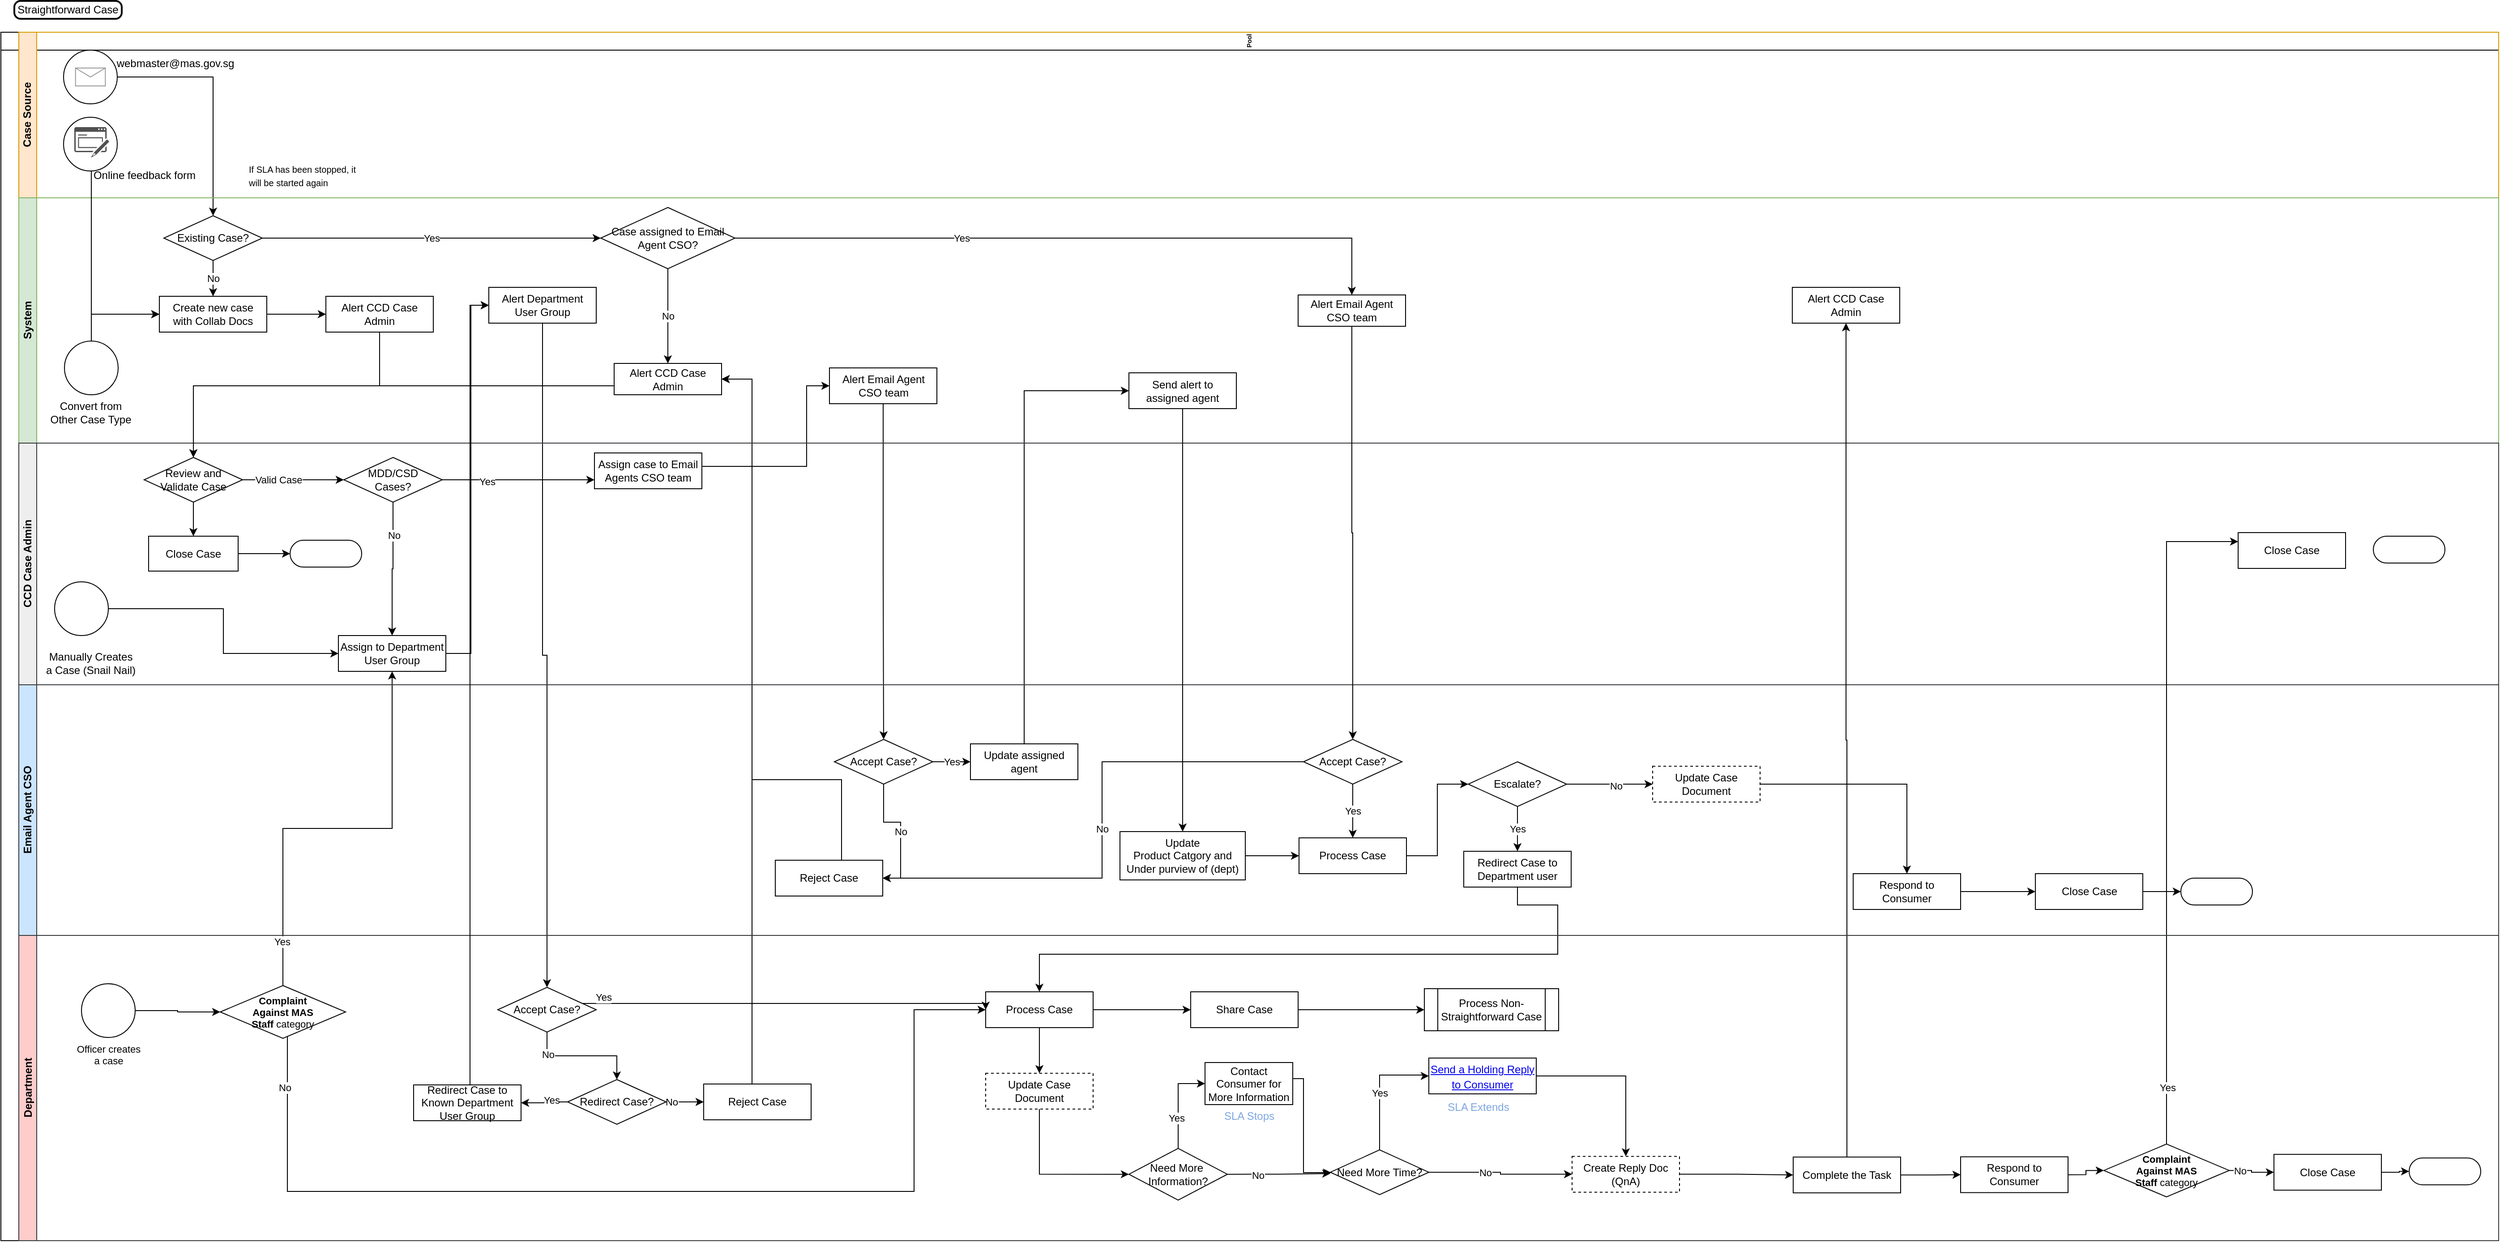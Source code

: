 <mxfile version="23.0.2" type="github" pages="2">
  <diagram id="kgpKYQtTHZ0yAKxKKP6v" name="Straightforward Case">
    <mxGraphModel dx="10" dy="425" grid="1" gridSize="10" guides="1" tooltips="1" connect="1" arrows="1" fold="1" page="1" pageScale="1" pageWidth="850" pageHeight="1100" math="0" shadow="0">
      <root>
        <mxCell id="0" />
        <mxCell id="1" parent="0" />
        <mxCell id="mzh-qhOiG0cxyF0jxg3i-44" value="Pool" style="swimlane;html=1;childLayout=stackLayout;resizeParent=1;resizeParentMax=0;horizontal=0;startSize=20;horizontalStack=0;fontSize=7;direction=south;" parent="1" vertex="1">
          <mxGeometry x="1595" y="185" width="2790" height="1350" as="geometry" />
        </mxCell>
        <mxCell id="mzh-qhOiG0cxyF0jxg3i-45" value="" style="edgeStyle=orthogonalEdgeStyle;rounded=0;orthogonalLoop=1;jettySize=auto;html=1;entryX=0.5;entryY=0;entryDx=0;entryDy=0;exitX=1;exitY=0.5;exitDx=0;exitDy=0;" parent="mzh-qhOiG0cxyF0jxg3i-44" source="mzh-qhOiG0cxyF0jxg3i-49" target="mzh-qhOiG0cxyF0jxg3i-55" edge="1">
          <mxGeometry relative="1" as="geometry">
            <mxPoint x="140" y="60" as="targetPoint" />
          </mxGeometry>
        </mxCell>
        <mxCell id="mzh-qhOiG0cxyF0jxg3i-48" value="Case Source" style="swimlane;html=1;startSize=20;horizontal=0;fillColor=#ffe6cc;strokeColor=#d79b00;" parent="mzh-qhOiG0cxyF0jxg3i-44" vertex="1">
          <mxGeometry x="20" width="2770" height="185" as="geometry" />
        </mxCell>
        <mxCell id="mzh-qhOiG0cxyF0jxg3i-49" value="" style="ellipse;whiteSpace=wrap;html=1;" parent="mzh-qhOiG0cxyF0jxg3i-48" vertex="1">
          <mxGeometry x="50" y="20" width="60" height="60" as="geometry" />
        </mxCell>
        <mxCell id="mzh-qhOiG0cxyF0jxg3i-50" value="" style="verticalLabelPosition=bottom;shadow=0;dashed=0;align=center;html=1;verticalAlign=top;strokeWidth=1;shape=mxgraph.mockup.misc.mail2;strokeColor=#999999;rounded=0;glass=0;" parent="mzh-qhOiG0cxyF0jxg3i-48" vertex="1">
          <mxGeometry x="63.34" y="40" width="33.33" height="20" as="geometry" />
        </mxCell>
        <mxCell id="mzh-qhOiG0cxyF0jxg3i-51" value="webmaster@mas.gov.sg" style="text;html=1;strokeColor=none;fillColor=none;align=center;verticalAlign=middle;whiteSpace=wrap;rounded=0;" parent="mzh-qhOiG0cxyF0jxg3i-48" vertex="1">
          <mxGeometry x="110" y="20" width="130" height="30" as="geometry" />
        </mxCell>
        <mxCell id="SGq8Umc2aROgRbmNm84r-17" value="" style="ellipse;whiteSpace=wrap;html=1;" parent="mzh-qhOiG0cxyF0jxg3i-48" vertex="1">
          <mxGeometry x="50.0" y="95" width="60" height="60" as="geometry" />
        </mxCell>
        <mxCell id="SGq8Umc2aROgRbmNm84r-18" value="Online feedback form" style="text;html=1;align=center;verticalAlign=middle;resizable=0;points=[];autosize=1;strokeColor=none;fillColor=none;" parent="mzh-qhOiG0cxyF0jxg3i-48" vertex="1">
          <mxGeometry x="70" y="145" width="140" height="30" as="geometry" />
        </mxCell>
        <mxCell id="SGq8Umc2aROgRbmNm84r-20" value="" style="sketch=0;pointerEvents=1;shadow=0;dashed=0;html=1;strokeColor=none;fillColor=#505050;labelPosition=center;verticalLabelPosition=bottom;verticalAlign=top;outlineConnect=0;align=center;shape=mxgraph.office.concepts.form;" parent="mzh-qhOiG0cxyF0jxg3i-48" vertex="1">
          <mxGeometry x="62" y="106" width="38.86" height="34" as="geometry" />
        </mxCell>
        <mxCell id="mzh-qhOiG0cxyF0jxg3i-120" value="&lt;font style=&quot;font-size: 10px;&quot;&gt;If SLA has been stopped, it will be started again&lt;/font&gt;" style="text;html=1;strokeColor=none;fillColor=none;align=left;verticalAlign=middle;whiteSpace=wrap;rounded=0;fontColor=#030202;" parent="mzh-qhOiG0cxyF0jxg3i-48" vertex="1">
          <mxGeometry x="255" y="145" width="123" height="30" as="geometry" />
        </mxCell>
        <mxCell id="mzh-qhOiG0cxyF0jxg3i-52" value="System" style="swimlane;html=1;startSize=20;horizontal=0;fillColor=#d5e8d4;strokeColor=#82b366;" parent="mzh-qhOiG0cxyF0jxg3i-44" vertex="1">
          <mxGeometry x="20" y="185" width="2770" height="274" as="geometry" />
        </mxCell>
        <mxCell id="mzh-qhOiG0cxyF0jxg3i-53" value="No" style="edgeStyle=orthogonalEdgeStyle;rounded=0;orthogonalLoop=1;jettySize=auto;html=1;" parent="mzh-qhOiG0cxyF0jxg3i-52" source="mzh-qhOiG0cxyF0jxg3i-55" target="mzh-qhOiG0cxyF0jxg3i-56" edge="1">
          <mxGeometry relative="1" as="geometry" />
        </mxCell>
        <mxCell id="mzh-qhOiG0cxyF0jxg3i-54" value="Yes" style="edgeStyle=orthogonalEdgeStyle;rounded=0;orthogonalLoop=1;jettySize=auto;html=1;entryX=0;entryY=0.5;entryDx=0;entryDy=0;fontColor=#000000;" parent="mzh-qhOiG0cxyF0jxg3i-52" source="mzh-qhOiG0cxyF0jxg3i-55" target="mzh-qhOiG0cxyF0jxg3i-61" edge="1">
          <mxGeometry relative="1" as="geometry" />
        </mxCell>
        <mxCell id="mzh-qhOiG0cxyF0jxg3i-55" value="Existing Case?" style="rhombus;whiteSpace=wrap;html=1;rounded=0;glass=0;" parent="mzh-qhOiG0cxyF0jxg3i-52" vertex="1">
          <mxGeometry x="162" y="20" width="110" height="50" as="geometry" />
        </mxCell>
        <mxCell id="mzh-qhOiG0cxyF0jxg3i-56" value="Create new case with&amp;nbsp;Collab Docs" style="rounded=0;whiteSpace=wrap;html=1;glass=0;shadow=0;" parent="mzh-qhOiG0cxyF0jxg3i-52" vertex="1">
          <mxGeometry x="157" y="110" width="120" height="40" as="geometry" />
        </mxCell>
        <mxCell id="mzh-qhOiG0cxyF0jxg3i-61" value="Case assigned to Email Agent CSO?" style="rhombus;whiteSpace=wrap;html=1;rounded=0;glass=0;" parent="mzh-qhOiG0cxyF0jxg3i-52" vertex="1">
          <mxGeometry x="650" y="10.75" width="150" height="68.5" as="geometry" />
        </mxCell>
        <mxCell id="mzh-qhOiG0cxyF0jxg3i-129" value="Alert Department User Group" style="rounded=0;whiteSpace=wrap;html=1;glass=0;shadow=0;" parent="mzh-qhOiG0cxyF0jxg3i-52" vertex="1">
          <mxGeometry x="525" y="100" width="120" height="40" as="geometry" />
        </mxCell>
        <mxCell id="mzh-qhOiG0cxyF0jxg3i-63" value="Alert CCD Case Admin" style="whiteSpace=wrap;html=1;rounded=0;glass=0;fontColor=#000000;" parent="mzh-qhOiG0cxyF0jxg3i-52" vertex="1">
          <mxGeometry x="665" y="185" width="120" height="35" as="geometry" />
        </mxCell>
        <mxCell id="mzh-qhOiG0cxyF0jxg3i-60" value="No" style="edgeStyle=orthogonalEdgeStyle;rounded=0;orthogonalLoop=1;jettySize=auto;html=1;entryX=0.5;entryY=0;entryDx=0;entryDy=0;fontColor=#000000;exitX=0.5;exitY=1;exitDx=0;exitDy=0;" parent="mzh-qhOiG0cxyF0jxg3i-52" source="mzh-qhOiG0cxyF0jxg3i-61" target="mzh-qhOiG0cxyF0jxg3i-63" edge="1">
          <mxGeometry relative="1" as="geometry">
            <mxPoint x="670" y="10" as="sourcePoint" />
          </mxGeometry>
        </mxCell>
        <mxCell id="04tRBFF7W2GKQMlli6Cc-475" value="Alert CCD Case Admin" style="rounded=0;whiteSpace=wrap;html=1;glass=0;shadow=0;" parent="mzh-qhOiG0cxyF0jxg3i-52" vertex="1">
          <mxGeometry x="1981" y="100" width="120" height="40" as="geometry" />
        </mxCell>
        <mxCell id="SGq8Umc2aROgRbmNm84r-23" value="Alert CCD Case Admin" style="rounded=0;whiteSpace=wrap;html=1;glass=0;shadow=0;" parent="mzh-qhOiG0cxyF0jxg3i-52" vertex="1">
          <mxGeometry x="343" y="110" width="120" height="40" as="geometry" />
        </mxCell>
        <mxCell id="mzh-qhOiG0cxyF0jxg3i-46" style="edgeStyle=orthogonalEdgeStyle;rounded=0;orthogonalLoop=1;jettySize=auto;html=1;entryX=0;entryY=0.5;entryDx=0;entryDy=0;" parent="mzh-qhOiG0cxyF0jxg3i-52" source="mzh-qhOiG0cxyF0jxg3i-56" target="SGq8Umc2aROgRbmNm84r-23" edge="1">
          <mxGeometry relative="1" as="geometry" />
        </mxCell>
        <mxCell id="SGq8Umc2aROgRbmNm84r-27" style="edgeStyle=orthogonalEdgeStyle;rounded=0;orthogonalLoop=1;jettySize=auto;html=1;entryX=0;entryY=0.5;entryDx=0;entryDy=0;exitX=0.5;exitY=0;exitDx=0;exitDy=0;" parent="mzh-qhOiG0cxyF0jxg3i-52" source="SGq8Umc2aROgRbmNm84r-25" target="mzh-qhOiG0cxyF0jxg3i-56" edge="1">
          <mxGeometry relative="1" as="geometry" />
        </mxCell>
        <mxCell id="SGq8Umc2aROgRbmNm84r-25" value="" style="ellipse;whiteSpace=wrap;html=1;" parent="mzh-qhOiG0cxyF0jxg3i-52" vertex="1">
          <mxGeometry x="51" y="160" width="60" height="60" as="geometry" />
        </mxCell>
        <mxCell id="SGq8Umc2aROgRbmNm84r-26" value="Convert from &lt;br&gt;Other Case Type" style="text;html=1;align=center;verticalAlign=middle;resizable=0;points=[];autosize=1;strokeColor=none;fillColor=none;" parent="mzh-qhOiG0cxyF0jxg3i-52" vertex="1">
          <mxGeometry x="25" y="220" width="110" height="40" as="geometry" />
        </mxCell>
        <mxCell id="mzh-qhOiG0cxyF0jxg3i-64" value="Alert Email Agent CSO team" style="rounded=0;whiteSpace=wrap;html=1;glass=0;shadow=0;" parent="mzh-qhOiG0cxyF0jxg3i-52" vertex="1">
          <mxGeometry x="905.5" y="190" width="120" height="40" as="geometry" />
        </mxCell>
        <mxCell id="mzh-qhOiG0cxyF0jxg3i-58" style="edgeStyle=orthogonalEdgeStyle;rounded=0;orthogonalLoop=1;jettySize=auto;html=1;fontColor=#000000;exitX=1;exitY=0.5;exitDx=0;exitDy=0;" parent="mzh-qhOiG0cxyF0jxg3i-44" source="mzh-qhOiG0cxyF0jxg3i-61" target="mzh-qhOiG0cxyF0jxg3i-62" edge="1">
          <mxGeometry relative="1" as="geometry">
            <mxPoint x="765" y="165" as="sourcePoint" />
          </mxGeometry>
        </mxCell>
        <mxCell id="mzh-qhOiG0cxyF0jxg3i-59" value="Yes" style="edgeLabel;html=1;align=center;verticalAlign=middle;resizable=0;points=[];" parent="mzh-qhOiG0cxyF0jxg3i-58" vertex="1" connectable="0">
          <mxGeometry x="-0.327" relative="1" as="geometry">
            <mxPoint as="offset" />
          </mxGeometry>
        </mxCell>
        <mxCell id="mzh-qhOiG0cxyF0jxg3i-77" style="edgeStyle=orthogonalEdgeStyle;rounded=0;orthogonalLoop=1;jettySize=auto;html=1;entryX=0;entryY=0.5;entryDx=0;entryDy=0;fontColor=#000000;exitX=1;exitY=0.25;exitDx=0;exitDy=0;" parent="mzh-qhOiG0cxyF0jxg3i-44" source="mzh-qhOiG0cxyF0jxg3i-68" target="mzh-qhOiG0cxyF0jxg3i-64" edge="1">
          <mxGeometry relative="1" as="geometry">
            <Array as="points">
              <mxPoint x="783" y="485" />
              <mxPoint x="900" y="485" />
              <mxPoint x="900" y="395" />
            </Array>
          </mxGeometry>
        </mxCell>
        <mxCell id="mzh-qhOiG0cxyF0jxg3i-115" style="edgeStyle=orthogonalEdgeStyle;rounded=0;orthogonalLoop=1;jettySize=auto;html=1;exitX=0.5;exitY=0;exitDx=0;exitDy=0;entryX=1;entryY=0.5;entryDx=0;entryDy=0;" parent="mzh-qhOiG0cxyF0jxg3i-44" source="mzh-qhOiG0cxyF0jxg3i-100" target="mzh-qhOiG0cxyF0jxg3i-63" edge="1">
          <mxGeometry relative="1" as="geometry">
            <Array as="points">
              <mxPoint x="939" y="835" />
              <mxPoint x="839" y="835" />
              <mxPoint x="839" y="388" />
            </Array>
            <mxPoint x="750" y="300" as="targetPoint" />
          </mxGeometry>
        </mxCell>
        <mxCell id="mzh-qhOiG0cxyF0jxg3i-148" style="edgeStyle=orthogonalEdgeStyle;rounded=0;orthogonalLoop=1;jettySize=auto;html=1;entryX=0.5;entryY=0;entryDx=0;entryDy=0;" parent="mzh-qhOiG0cxyF0jxg3i-44" source="mzh-qhOiG0cxyF0jxg3i-129" target="mzh-qhOiG0cxyF0jxg3i-139" edge="1">
          <mxGeometry relative="1" as="geometry" />
        </mxCell>
        <mxCell id="mzh-qhOiG0cxyF0jxg3i-150" style="edgeStyle=orthogonalEdgeStyle;rounded=0;orthogonalLoop=1;jettySize=auto;html=1;entryX=1;entryY=0.5;entryDx=0;entryDy=0;exitX=0.5;exitY=0;exitDx=0;exitDy=0;" parent="mzh-qhOiG0cxyF0jxg3i-44" source="mzh-qhOiG0cxyF0jxg3i-149" target="mzh-qhOiG0cxyF0jxg3i-63" edge="1">
          <mxGeometry relative="1" as="geometry">
            <mxPoint x="760" y="336" as="targetPoint" />
            <Array as="points">
              <mxPoint x="839" y="1175" />
              <mxPoint x="839" y="387" />
            </Array>
          </mxGeometry>
        </mxCell>
        <mxCell id="SGq8Umc2aROgRbmNm84r-21" style="edgeStyle=orthogonalEdgeStyle;rounded=0;orthogonalLoop=1;jettySize=auto;html=1;entryX=0;entryY=0.5;entryDx=0;entryDy=0;" parent="mzh-qhOiG0cxyF0jxg3i-44" source="SGq8Umc2aROgRbmNm84r-17" target="mzh-qhOiG0cxyF0jxg3i-56" edge="1">
          <mxGeometry relative="1" as="geometry">
            <Array as="points">
              <mxPoint x="101" y="315" />
            </Array>
            <mxPoint x="100" y="165" as="sourcePoint" />
          </mxGeometry>
        </mxCell>
        <mxCell id="mzh-qhOiG0cxyF0jxg3i-74" value="" style="edgeStyle=orthogonalEdgeStyle;rounded=0;orthogonalLoop=1;jettySize=auto;html=1;fontColor=#FF562B;exitX=0.5;exitY=1;exitDx=0;exitDy=0;" parent="mzh-qhOiG0cxyF0jxg3i-44" source="mzh-qhOiG0cxyF0jxg3i-89" target="mzh-qhOiG0cxyF0jxg3i-106" edge="1">
          <mxGeometry relative="1" as="geometry">
            <Array as="points">
              <mxPoint x="1694" y="975" />
              <mxPoint x="1739" y="975" />
              <mxPoint x="1739" y="1030" />
              <mxPoint x="1160" y="1030" />
            </Array>
          </mxGeometry>
        </mxCell>
        <mxCell id="mzh-qhOiG0cxyF0jxg3i-91" style="edgeStyle=orthogonalEdgeStyle;rounded=0;orthogonalLoop=1;jettySize=auto;html=1;entryX=0;entryY=0.5;entryDx=0;entryDy=0;" parent="mzh-qhOiG0cxyF0jxg3i-44" source="mzh-qhOiG0cxyF0jxg3i-92" target="mzh-qhOiG0cxyF0jxg3i-96" edge="1">
          <mxGeometry relative="1" as="geometry" />
        </mxCell>
        <mxCell id="bin9GKD1Cm-y-K1DroO_-9" style="edgeStyle=orthogonalEdgeStyle;rounded=0;orthogonalLoop=1;jettySize=auto;html=1;" parent="mzh-qhOiG0cxyF0jxg3i-44" source="mzh-qhOiG0cxyF0jxg3i-142" target="mzh-qhOiG0cxyF0jxg3i-122" edge="1">
          <mxGeometry relative="1" as="geometry" />
        </mxCell>
        <mxCell id="bin9GKD1Cm-y-K1DroO_-10" value="Yes" style="edgeLabel;html=1;align=center;verticalAlign=middle;resizable=0;points=[];" parent="bin9GKD1Cm-y-K1DroO_-9" vertex="1" connectable="0">
          <mxGeometry x="-0.79" y="1" relative="1" as="geometry">
            <mxPoint as="offset" />
          </mxGeometry>
        </mxCell>
        <mxCell id="mzh-qhOiG0cxyF0jxg3i-78" style="edgeStyle=orthogonalEdgeStyle;rounded=0;orthogonalLoop=1;jettySize=auto;html=1;fontColor=#000000;exitX=0.5;exitY=1;exitDx=0;exitDy=0;entryX=0.5;entryY=0;entryDx=0;entryDy=0;" parent="mzh-qhOiG0cxyF0jxg3i-44" source="mzh-qhOiG0cxyF0jxg3i-64" target="mzh-qhOiG0cxyF0jxg3i-99" edge="1">
          <mxGeometry relative="1" as="geometry">
            <mxPoint x="1047.5" y="782" as="targetPoint" />
          </mxGeometry>
        </mxCell>
        <mxCell id="mzh-qhOiG0cxyF0jxg3i-114" style="edgeStyle=orthogonalEdgeStyle;rounded=0;orthogonalLoop=1;jettySize=auto;html=1;entryX=0;entryY=0.5;entryDx=0;entryDy=0;exitX=0.5;exitY=0;exitDx=0;exitDy=0;" parent="mzh-qhOiG0cxyF0jxg3i-44" source="mzh-qhOiG0cxyF0jxg3i-80" target="mzh-qhOiG0cxyF0jxg3i-57" edge="1">
          <mxGeometry relative="1" as="geometry" />
        </mxCell>
        <mxCell id="mzh-qhOiG0cxyF0jxg3i-97" value="Yes" style="edgeStyle=orthogonalEdgeStyle;rounded=0;orthogonalLoop=1;jettySize=auto;html=1;entryX=0;entryY=0.5;entryDx=0;entryDy=0;" parent="mzh-qhOiG0cxyF0jxg3i-44" source="mzh-qhOiG0cxyF0jxg3i-99" target="mzh-qhOiG0cxyF0jxg3i-80" edge="1">
          <mxGeometry relative="1" as="geometry" />
        </mxCell>
        <mxCell id="mzh-qhOiG0cxyF0jxg3i-65" value="CCD Case Admin" style="swimlane;html=1;startSize=20;horizontal=0;fillColor=#eeeeee;strokeColor=#36393d;" parent="mzh-qhOiG0cxyF0jxg3i-44" vertex="1">
          <mxGeometry x="20" y="459" width="2770" height="270" as="geometry">
            <mxRectangle x="20" y="454" width="2790" height="30" as="alternateBounds" />
          </mxGeometry>
        </mxCell>
        <mxCell id="jqQjSjmS53fEopU52SXQ-12" style="edgeStyle=orthogonalEdgeStyle;rounded=0;orthogonalLoop=1;jettySize=auto;html=1;" edge="1" parent="mzh-qhOiG0cxyF0jxg3i-65" source="mzh-qhOiG0cxyF0jxg3i-72" target="mzh-qhOiG0cxyF0jxg3i-122">
          <mxGeometry relative="1" as="geometry" />
        </mxCell>
        <mxCell id="jqQjSjmS53fEopU52SXQ-13" value="No" style="edgeLabel;html=1;align=center;verticalAlign=middle;resizable=0;points=[];" vertex="1" connectable="0" parent="jqQjSjmS53fEopU52SXQ-12">
          <mxGeometry x="-0.506" y="1" relative="1" as="geometry">
            <mxPoint as="offset" />
          </mxGeometry>
        </mxCell>
        <mxCell id="mzh-qhOiG0cxyF0jxg3i-72" value="MDD/CSD &lt;br&gt;Cases?" style="rhombus;whiteSpace=wrap;html=1;rounded=0;glass=0;" parent="mzh-qhOiG0cxyF0jxg3i-65" vertex="1">
          <mxGeometry x="363" y="16" width="110" height="50" as="geometry" />
        </mxCell>
        <mxCell id="mzh-qhOiG0cxyF0jxg3i-68" value="Assign case to Email Agents CSO team" style="rounded=0;whiteSpace=wrap;html=1;glass=0;shadow=0;" parent="mzh-qhOiG0cxyF0jxg3i-65" vertex="1">
          <mxGeometry x="643" y="11" width="120" height="40" as="geometry" />
        </mxCell>
        <mxCell id="mzh-qhOiG0cxyF0jxg3i-69" style="edgeStyle=orthogonalEdgeStyle;rounded=0;orthogonalLoop=1;jettySize=auto;html=1;entryX=0;entryY=0.75;entryDx=0;entryDy=0;fontColor=#FF562B;exitX=1;exitY=0.5;exitDx=0;exitDy=0;" parent="mzh-qhOiG0cxyF0jxg3i-65" source="mzh-qhOiG0cxyF0jxg3i-72" target="mzh-qhOiG0cxyF0jxg3i-68" edge="1">
          <mxGeometry relative="1" as="geometry">
            <mxPoint x="645" y="95" as="sourcePoint" />
          </mxGeometry>
        </mxCell>
        <mxCell id="jqQjSjmS53fEopU52SXQ-21" value="Yes" style="edgeLabel;html=1;align=center;verticalAlign=middle;resizable=0;points=[];" vertex="1" connectable="0" parent="mzh-qhOiG0cxyF0jxg3i-69">
          <mxGeometry x="-0.415" y="-2" relative="1" as="geometry">
            <mxPoint as="offset" />
          </mxGeometry>
        </mxCell>
        <mxCell id="mzh-qhOiG0cxyF0jxg3i-122" value="Assign to Department User Group" style="rounded=0;whiteSpace=wrap;html=1;glass=0;shadow=0;" parent="mzh-qhOiG0cxyF0jxg3i-65" vertex="1">
          <mxGeometry x="357" y="215" width="120" height="40" as="geometry" />
        </mxCell>
        <mxCell id="bin9GKD1Cm-y-K1DroO_-8" style="edgeStyle=orthogonalEdgeStyle;rounded=0;orthogonalLoop=1;jettySize=auto;html=1;entryX=0;entryY=0.5;entryDx=0;entryDy=0;" parent="mzh-qhOiG0cxyF0jxg3i-65" source="mzh-qhOiG0cxyF0jxg3i-128" target="mzh-qhOiG0cxyF0jxg3i-122" edge="1">
          <mxGeometry relative="1" as="geometry" />
        </mxCell>
        <mxCell id="mzh-qhOiG0cxyF0jxg3i-128" value="" style="verticalLabelPosition=bottom;verticalAlign=top;html=1;shape=mxgraph.flowchart.on-page_reference;" parent="mzh-qhOiG0cxyF0jxg3i-65" vertex="1">
          <mxGeometry x="40" y="155" width="60" height="60" as="geometry" />
        </mxCell>
        <mxCell id="bin9GKD1Cm-y-K1DroO_-5" value="Manually Creates &lt;br&gt;a Case (Snail Nail)" style="text;html=1;align=center;verticalAlign=middle;resizable=0;points=[];autosize=1;strokeColor=none;fillColor=none;" parent="mzh-qhOiG0cxyF0jxg3i-65" vertex="1">
          <mxGeometry x="20" y="226" width="120" height="40" as="geometry" />
        </mxCell>
        <mxCell id="jtOGK0E_JjtqUtk7tNXq-4" value="Close Case" style="whiteSpace=wrap;html=1;rounded=0;glass=0;" parent="mzh-qhOiG0cxyF0jxg3i-65" vertex="1">
          <mxGeometry x="2479" y="100.0" width="120" height="40" as="geometry" />
        </mxCell>
        <mxCell id="jtOGK0E_JjtqUtk7tNXq-5" value="" style="html=1;dashed=0;whitespace=wrap;shape=mxgraph.dfd.start;" parent="mzh-qhOiG0cxyF0jxg3i-65" vertex="1">
          <mxGeometry x="2630" y="104.0" width="80" height="30" as="geometry" />
        </mxCell>
        <mxCell id="jqQjSjmS53fEopU52SXQ-10" value="" style="edgeStyle=orthogonalEdgeStyle;rounded=0;orthogonalLoop=1;jettySize=auto;html=1;" edge="1" parent="mzh-qhOiG0cxyF0jxg3i-65" source="jqQjSjmS53fEopU52SXQ-1" target="jqQjSjmS53fEopU52SXQ-9">
          <mxGeometry relative="1" as="geometry" />
        </mxCell>
        <mxCell id="jqQjSjmS53fEopU52SXQ-1" value="Review and Validate Case" style="rhombus;whiteSpace=wrap;html=1;rounded=0;glass=0;" vertex="1" parent="mzh-qhOiG0cxyF0jxg3i-65">
          <mxGeometry x="140" y="16" width="110" height="50" as="geometry" />
        </mxCell>
        <mxCell id="mzh-qhOiG0cxyF0jxg3i-66" style="edgeStyle=orthogonalEdgeStyle;rounded=0;orthogonalLoop=1;jettySize=auto;html=1;entryX=0;entryY=0.5;entryDx=0;entryDy=0;exitX=1;exitY=0.5;exitDx=0;exitDy=0;" parent="mzh-qhOiG0cxyF0jxg3i-65" source="jqQjSjmS53fEopU52SXQ-1" target="mzh-qhOiG0cxyF0jxg3i-72" edge="1">
          <mxGeometry relative="1" as="geometry" />
        </mxCell>
        <mxCell id="jqQjSjmS53fEopU52SXQ-6" value="Valid Case" style="edgeLabel;html=1;align=center;verticalAlign=middle;resizable=0;points=[];" vertex="1" connectable="0" parent="mzh-qhOiG0cxyF0jxg3i-66">
          <mxGeometry x="-0.291" relative="1" as="geometry">
            <mxPoint as="offset" />
          </mxGeometry>
        </mxCell>
        <mxCell id="jqQjSjmS53fEopU52SXQ-7" value="" style="html=1;dashed=0;whitespace=wrap;shape=mxgraph.dfd.start;" vertex="1" parent="mzh-qhOiG0cxyF0jxg3i-65">
          <mxGeometry x="303" y="108.5" width="80" height="30" as="geometry" />
        </mxCell>
        <mxCell id="jqQjSjmS53fEopU52SXQ-11" value="" style="edgeStyle=orthogonalEdgeStyle;rounded=0;orthogonalLoop=1;jettySize=auto;html=1;" edge="1" parent="mzh-qhOiG0cxyF0jxg3i-65" source="jqQjSjmS53fEopU52SXQ-9" target="jqQjSjmS53fEopU52SXQ-7">
          <mxGeometry relative="1" as="geometry" />
        </mxCell>
        <mxCell id="jqQjSjmS53fEopU52SXQ-9" value="Close Case" style="rounded=0;whiteSpace=wrap;html=1;glass=0;shadow=0;" vertex="1" parent="mzh-qhOiG0cxyF0jxg3i-65">
          <mxGeometry x="145" y="104" width="100" height="39" as="geometry" />
        </mxCell>
        <mxCell id="mzh-qhOiG0cxyF0jxg3i-79" value="Email Agent CSO" style="swimlane;html=1;startSize=20;horizontal=0;fillColor=#cce5ff;strokeColor=#36393d;" parent="mzh-qhOiG0cxyF0jxg3i-44" vertex="1">
          <mxGeometry x="20" y="729" width="2770" height="280" as="geometry" />
        </mxCell>
        <mxCell id="mzh-qhOiG0cxyF0jxg3i-89" value="Redirect Case to Department user" style="whiteSpace=wrap;html=1;rounded=0;glass=0;" parent="mzh-qhOiG0cxyF0jxg3i-79" vertex="1">
          <mxGeometry x="1614" y="186" width="120" height="40" as="geometry" />
        </mxCell>
        <mxCell id="mzh-qhOiG0cxyF0jxg3i-92" value="Respond to Consumer" style="whiteSpace=wrap;html=1;rounded=0;glass=0;" parent="mzh-qhOiG0cxyF0jxg3i-79" vertex="1">
          <mxGeometry x="2049" y="211" width="120" height="40" as="geometry" />
        </mxCell>
        <mxCell id="mzh-qhOiG0cxyF0jxg3i-80" value="Update assigned agent" style="rounded=0;whiteSpace=wrap;html=1;glass=0;shadow=0;" parent="mzh-qhOiG0cxyF0jxg3i-79" vertex="1">
          <mxGeometry x="1063" y="66" width="120" height="40" as="geometry" />
        </mxCell>
        <mxCell id="mzh-qhOiG0cxyF0jxg3i-82" value="Update &lt;br&gt;&lt;font color=&quot;#030202&quot;&gt;Product Catgory and Under purview of (dept)&lt;/font&gt;" style="whiteSpace=wrap;html=1;rounded=0;glass=0;" parent="mzh-qhOiG0cxyF0jxg3i-79" vertex="1">
          <mxGeometry x="1230" y="164" width="140" height="54" as="geometry" />
        </mxCell>
        <mxCell id="mzh-qhOiG0cxyF0jxg3i-84" value="Process Case" style="whiteSpace=wrap;html=1;rounded=0;glass=0;" parent="mzh-qhOiG0cxyF0jxg3i-79" vertex="1">
          <mxGeometry x="1430" y="171" width="120" height="40" as="geometry" />
        </mxCell>
        <mxCell id="mzh-qhOiG0cxyF0jxg3i-81" style="edgeStyle=orthogonalEdgeStyle;rounded=0;orthogonalLoop=1;jettySize=auto;html=1;fontColor=#FF562B;entryX=0;entryY=0.5;entryDx=0;entryDy=0;" parent="mzh-qhOiG0cxyF0jxg3i-79" source="mzh-qhOiG0cxyF0jxg3i-82" target="mzh-qhOiG0cxyF0jxg3i-84" edge="1">
          <mxGeometry relative="1" as="geometry" />
        </mxCell>
        <mxCell id="mzh-qhOiG0cxyF0jxg3i-103" value="Accept Case?" style="rhombus;whiteSpace=wrap;html=1;rounded=0;glass=0;" parent="mzh-qhOiG0cxyF0jxg3i-79" vertex="1">
          <mxGeometry x="1435" y="61" width="110" height="50" as="geometry" />
        </mxCell>
        <mxCell id="mzh-qhOiG0cxyF0jxg3i-101" value="Yes" style="edgeStyle=orthogonalEdgeStyle;rounded=0;orthogonalLoop=1;jettySize=auto;html=1;" parent="mzh-qhOiG0cxyF0jxg3i-79" source="mzh-qhOiG0cxyF0jxg3i-103" target="mzh-qhOiG0cxyF0jxg3i-84" edge="1">
          <mxGeometry relative="1" as="geometry" />
        </mxCell>
        <mxCell id="mzh-qhOiG0cxyF0jxg3i-85" value="Escalate?" style="rhombus;whiteSpace=wrap;html=1;rounded=0;glass=0;" parent="mzh-qhOiG0cxyF0jxg3i-79" vertex="1">
          <mxGeometry x="1619" y="86" width="110" height="50" as="geometry" />
        </mxCell>
        <mxCell id="mzh-qhOiG0cxyF0jxg3i-90" value="&lt;font color=&quot;#030202&quot;&gt;Yes&lt;/font&gt;" style="edgeStyle=orthogonalEdgeStyle;rounded=0;orthogonalLoop=1;jettySize=auto;html=1;entryX=0.5;entryY=0;entryDx=0;entryDy=0;fontColor=#FF562B;strokeColor=#030202;" parent="mzh-qhOiG0cxyF0jxg3i-79" source="mzh-qhOiG0cxyF0jxg3i-85" target="mzh-qhOiG0cxyF0jxg3i-89" edge="1">
          <mxGeometry relative="1" as="geometry" />
        </mxCell>
        <mxCell id="mzh-qhOiG0cxyF0jxg3i-83" style="edgeStyle=orthogonalEdgeStyle;rounded=0;orthogonalLoop=1;jettySize=auto;html=1;entryX=0;entryY=0.5;entryDx=0;entryDy=0;fontColor=#FF562B;" parent="mzh-qhOiG0cxyF0jxg3i-79" source="mzh-qhOiG0cxyF0jxg3i-84" target="mzh-qhOiG0cxyF0jxg3i-85" edge="1">
          <mxGeometry relative="1" as="geometry" />
        </mxCell>
        <mxCell id="mzh-qhOiG0cxyF0jxg3i-100" value="Reject Case" style="rounded=0;whiteSpace=wrap;html=1;glass=0;shadow=0;" parent="mzh-qhOiG0cxyF0jxg3i-79" vertex="1">
          <mxGeometry x="845" y="196" width="120" height="40" as="geometry" />
        </mxCell>
        <mxCell id="mzh-qhOiG0cxyF0jxg3i-102" value="No" style="edgeStyle=orthogonalEdgeStyle;rounded=0;orthogonalLoop=1;jettySize=auto;html=1;exitX=0;exitY=0.5;exitDx=0;exitDy=0;entryX=1;entryY=0.5;entryDx=0;entryDy=0;" parent="mzh-qhOiG0cxyF0jxg3i-79" source="mzh-qhOiG0cxyF0jxg3i-103" target="mzh-qhOiG0cxyF0jxg3i-100" edge="1">
          <mxGeometry relative="1" as="geometry">
            <Array as="points">
              <mxPoint x="1210" y="86" />
              <mxPoint x="1210" y="216" />
            </Array>
            <mxPoint x="1069" y="176" as="targetPoint" />
          </mxGeometry>
        </mxCell>
        <mxCell id="mzh-qhOiG0cxyF0jxg3i-86" value="Update Case Document" style="whiteSpace=wrap;html=1;rounded=0;glass=0;dashed=1;" parent="mzh-qhOiG0cxyF0jxg3i-79" vertex="1">
          <mxGeometry x="1825" y="91" width="120" height="40" as="geometry" />
        </mxCell>
        <mxCell id="mzh-qhOiG0cxyF0jxg3i-87" style="edgeStyle=orthogonalEdgeStyle;rounded=0;orthogonalLoop=1;jettySize=auto;html=1;entryX=0;entryY=0.5;entryDx=0;entryDy=0;fontColor=#FF562B;" parent="mzh-qhOiG0cxyF0jxg3i-79" source="mzh-qhOiG0cxyF0jxg3i-85" target="mzh-qhOiG0cxyF0jxg3i-86" edge="1">
          <mxGeometry relative="1" as="geometry" />
        </mxCell>
        <mxCell id="mzh-qhOiG0cxyF0jxg3i-88" value="No" style="edgeLabel;html=1;align=center;verticalAlign=middle;resizable=0;points=[];" parent="mzh-qhOiG0cxyF0jxg3i-87" vertex="1" connectable="0">
          <mxGeometry x="0.143" y="-2" relative="1" as="geometry">
            <mxPoint as="offset" />
          </mxGeometry>
        </mxCell>
        <mxCell id="mzh-qhOiG0cxyF0jxg3i-95" style="edgeStyle=orthogonalEdgeStyle;rounded=0;orthogonalLoop=1;jettySize=auto;html=1;" parent="mzh-qhOiG0cxyF0jxg3i-79" source="mzh-qhOiG0cxyF0jxg3i-86" target="mzh-qhOiG0cxyF0jxg3i-92" edge="1">
          <mxGeometry relative="1" as="geometry">
            <mxPoint x="1915" y="231" as="targetPoint" />
          </mxGeometry>
        </mxCell>
        <mxCell id="mzh-qhOiG0cxyF0jxg3i-47" style="edgeStyle=orthogonalEdgeStyle;rounded=0;orthogonalLoop=1;jettySize=auto;html=1;" parent="mzh-qhOiG0cxyF0jxg3i-44" source="mzh-qhOiG0cxyF0jxg3i-57" target="mzh-qhOiG0cxyF0jxg3i-82" edge="1">
          <mxGeometry relative="1" as="geometry" />
        </mxCell>
        <mxCell id="mzh-qhOiG0cxyF0jxg3i-75" style="edgeStyle=orthogonalEdgeStyle;rounded=0;orthogonalLoop=1;jettySize=auto;html=1;entryX=0.5;entryY=0;entryDx=0;entryDy=0;fontColor=#000000;" parent="mzh-qhOiG0cxyF0jxg3i-44" source="mzh-qhOiG0cxyF0jxg3i-62" target="mzh-qhOiG0cxyF0jxg3i-103" edge="1">
          <mxGeometry relative="1" as="geometry" />
        </mxCell>
        <mxCell id="mzh-qhOiG0cxyF0jxg3i-98" value="No" style="edgeStyle=orthogonalEdgeStyle;rounded=0;orthogonalLoop=1;jettySize=auto;html=1;entryX=1;entryY=0.5;entryDx=0;entryDy=0;exitX=0.5;exitY=1;exitDx=0;exitDy=0;" parent="mzh-qhOiG0cxyF0jxg3i-44" source="mzh-qhOiG0cxyF0jxg3i-99" target="mzh-qhOiG0cxyF0jxg3i-100" edge="1">
          <mxGeometry relative="1" as="geometry" />
        </mxCell>
        <mxCell id="bin9GKD1Cm-y-K1DroO_-27" style="edgeStyle=orthogonalEdgeStyle;rounded=0;orthogonalLoop=1;jettySize=auto;html=1;" parent="mzh-qhOiG0cxyF0jxg3i-44" source="04tRBFF7W2GKQMlli6Cc-470" target="04tRBFF7W2GKQMlli6Cc-475" edge="1">
          <mxGeometry relative="1" as="geometry" />
        </mxCell>
        <mxCell id="jtOGK0E_JjtqUtk7tNXq-6" style="edgeStyle=orthogonalEdgeStyle;rounded=0;orthogonalLoop=1;jettySize=auto;html=1;entryX=0;entryY=0.25;entryDx=0;entryDy=0;" parent="mzh-qhOiG0cxyF0jxg3i-44" source="jtOGK0E_JjtqUtk7tNXq-1" target="jtOGK0E_JjtqUtk7tNXq-4" edge="1">
          <mxGeometry relative="1" as="geometry">
            <Array as="points">
              <mxPoint x="2419" y="569" />
            </Array>
          </mxGeometry>
        </mxCell>
        <mxCell id="jtOGK0E_JjtqUtk7tNXq-7" value="Yes" style="edgeLabel;html=1;align=center;verticalAlign=middle;resizable=0;points=[];" parent="jtOGK0E_JjtqUtk7tNXq-6" vertex="1" connectable="0">
          <mxGeometry x="-0.832" y="-1" relative="1" as="geometry">
            <mxPoint as="offset" />
          </mxGeometry>
        </mxCell>
        <mxCell id="mzh-qhOiG0cxyF0jxg3i-76" style="edgeStyle=orthogonalEdgeStyle;rounded=0;orthogonalLoop=1;jettySize=auto;html=1;entryX=0.5;entryY=0;entryDx=0;entryDy=0;fontColor=#000000;exitX=0;exitY=0.5;exitDx=0;exitDy=0;" parent="mzh-qhOiG0cxyF0jxg3i-44" source="mzh-qhOiG0cxyF0jxg3i-63" target="jqQjSjmS53fEopU52SXQ-1" edge="1">
          <mxGeometry relative="1" as="geometry">
            <Array as="points">
              <mxPoint x="685" y="395" />
              <mxPoint x="215" y="395" />
            </Array>
          </mxGeometry>
        </mxCell>
        <mxCell id="jqQjSjmS53fEopU52SXQ-5" style="edgeStyle=orthogonalEdgeStyle;rounded=0;orthogonalLoop=1;jettySize=auto;html=1;exitX=0.5;exitY=1;exitDx=0;exitDy=0;" edge="1" parent="mzh-qhOiG0cxyF0jxg3i-44" source="SGq8Umc2aROgRbmNm84r-23" target="jqQjSjmS53fEopU52SXQ-1">
          <mxGeometry relative="1" as="geometry">
            <Array as="points">
              <mxPoint x="423" y="395" />
              <mxPoint x="215" y="395" />
            </Array>
          </mxGeometry>
        </mxCell>
        <mxCell id="jqQjSjmS53fEopU52SXQ-14" style="edgeStyle=orthogonalEdgeStyle;rounded=0;orthogonalLoop=1;jettySize=auto;html=1;entryX=0;entryY=0.5;entryDx=0;entryDy=0;" edge="1" parent="mzh-qhOiG0cxyF0jxg3i-44" source="mzh-qhOiG0cxyF0jxg3i-122" target="mzh-qhOiG0cxyF0jxg3i-129">
          <mxGeometry relative="1" as="geometry">
            <Array as="points">
              <mxPoint x="525" y="694" />
              <mxPoint x="525" y="305" />
            </Array>
          </mxGeometry>
        </mxCell>
        <mxCell id="mzh-qhOiG0cxyF0jxg3i-104" value="Department" style="swimlane;html=1;startSize=20;horizontal=0;fillColor=#ffcccc;strokeColor=#36393d;" parent="mzh-qhOiG0cxyF0jxg3i-44" vertex="1">
          <mxGeometry x="20" y="1009" width="2770" height="341" as="geometry" />
        </mxCell>
        <mxCell id="mzh-qhOiG0cxyF0jxg3i-57" value="Send alert to assigned agent" style="rounded=0;whiteSpace=wrap;html=1;glass=0;shadow=0;" parent="mzh-qhOiG0cxyF0jxg3i-104" vertex="1">
          <mxGeometry x="1240" y="-628.5" width="120" height="40" as="geometry" />
        </mxCell>
        <mxCell id="mzh-qhOiG0cxyF0jxg3i-62" value="Alert Email Agent CSO team" style="whiteSpace=wrap;html=1;rounded=0;glass=0;" parent="mzh-qhOiG0cxyF0jxg3i-104" vertex="1">
          <mxGeometry x="1429" y="-715.5" width="120" height="35" as="geometry" />
        </mxCell>
        <mxCell id="mzh-qhOiG0cxyF0jxg3i-96" value="Close Case" style="whiteSpace=wrap;html=1;rounded=0;glass=0;" parent="mzh-qhOiG0cxyF0jxg3i-104" vertex="1">
          <mxGeometry x="2252.5" y="-69" width="120" height="40" as="geometry" />
        </mxCell>
        <mxCell id="mzh-qhOiG0cxyF0jxg3i-99" value="Accept Case?" style="rhombus;whiteSpace=wrap;html=1;rounded=0;glass=0;" parent="mzh-qhOiG0cxyF0jxg3i-104" vertex="1">
          <mxGeometry x="911" y="-219" width="110" height="50" as="geometry" />
        </mxCell>
        <mxCell id="SGq8Umc2aROgRbmNm84r-9" style="edgeStyle=orthogonalEdgeStyle;rounded=0;orthogonalLoop=1;jettySize=auto;html=1;entryX=0;entryY=0.5;entryDx=0;entryDy=0;" parent="mzh-qhOiG0cxyF0jxg3i-104" source="mzh-qhOiG0cxyF0jxg3i-106" target="SGq8Umc2aROgRbmNm84r-8" edge="1">
          <mxGeometry relative="1" as="geometry" />
        </mxCell>
        <mxCell id="gBfLLdMYK_lTZkEm4747-1" style="edgeStyle=orthogonalEdgeStyle;rounded=0;orthogonalLoop=1;jettySize=auto;html=1;entryX=0.5;entryY=0;entryDx=0;entryDy=0;" parent="mzh-qhOiG0cxyF0jxg3i-104" source="mzh-qhOiG0cxyF0jxg3i-106" target="mzh-qhOiG0cxyF0jxg3i-108" edge="1">
          <mxGeometry relative="1" as="geometry" />
        </mxCell>
        <mxCell id="mzh-qhOiG0cxyF0jxg3i-106" value="Process Case" style="whiteSpace=wrap;html=1;rounded=0;glass=0;" parent="mzh-qhOiG0cxyF0jxg3i-104" vertex="1">
          <mxGeometry x="1080" y="63" width="120" height="40" as="geometry" />
        </mxCell>
        <mxCell id="mzh-qhOiG0cxyF0jxg3i-108" value="Update Case Document" style="whiteSpace=wrap;html=1;rounded=0;glass=0;dashed=1;" parent="mzh-qhOiG0cxyF0jxg3i-104" vertex="1">
          <mxGeometry x="1080" y="154" width="120" height="40" as="geometry" />
        </mxCell>
        <mxCell id="jtOGK0E_JjtqUtk7tNXq-8" style="edgeStyle=orthogonalEdgeStyle;rounded=0;orthogonalLoop=1;jettySize=auto;html=1;entryX=0;entryY=0.5;entryDx=0;entryDy=0;" parent="mzh-qhOiG0cxyF0jxg3i-104" source="mzh-qhOiG0cxyF0jxg3i-110" target="04tRBFF7W2GKQMlli6Cc-470" edge="1">
          <mxGeometry relative="1" as="geometry" />
        </mxCell>
        <mxCell id="mzh-qhOiG0cxyF0jxg3i-110" value="Create Reply Doc&lt;br&gt;(QnA)" style="whiteSpace=wrap;html=1;rounded=0;glass=0;dashed=1;" parent="mzh-qhOiG0cxyF0jxg3i-104" vertex="1">
          <mxGeometry x="1735" y="246.82" width="120" height="40" as="geometry" />
        </mxCell>
        <mxCell id="mzh-qhOiG0cxyF0jxg3i-111" value="Respond to Consumer" style="whiteSpace=wrap;html=1;rounded=0;glass=0;" parent="mzh-qhOiG0cxyF0jxg3i-104" vertex="1">
          <mxGeometry x="2169" y="247.32" width="120" height="40" as="geometry" />
        </mxCell>
        <mxCell id="mzh-qhOiG0cxyF0jxg3i-113" style="edgeStyle=orthogonalEdgeStyle;rounded=0;orthogonalLoop=1;jettySize=auto;html=1;entryX=0;entryY=0.5;entryDx=0;entryDy=0;exitX=1;exitY=0.5;exitDx=0;exitDy=0;" parent="mzh-qhOiG0cxyF0jxg3i-104" source="mzh-qhOiG0cxyF0jxg3i-111" target="jtOGK0E_JjtqUtk7tNXq-1" edge="1">
          <mxGeometry relative="1" as="geometry" />
        </mxCell>
        <mxCell id="mzh-qhOiG0cxyF0jxg3i-112" value="Close Case" style="whiteSpace=wrap;html=1;rounded=0;glass=0;" parent="mzh-qhOiG0cxyF0jxg3i-104" vertex="1">
          <mxGeometry x="2519" y="244.6" width="120" height="40" as="geometry" />
        </mxCell>
        <mxCell id="mzh-qhOiG0cxyF0jxg3i-116" value="" style="html=1;dashed=0;whitespace=wrap;shape=mxgraph.dfd.start;fontColor=#000000;" parent="mzh-qhOiG0cxyF0jxg3i-104" vertex="1">
          <mxGeometry x="2415" y="-64" width="80" height="30" as="geometry" />
        </mxCell>
        <mxCell id="mzh-qhOiG0cxyF0jxg3i-117" value="" style="edgeStyle=orthogonalEdgeStyle;rounded=0;orthogonalLoop=1;jettySize=auto;html=1;fontColor=#000000;startArrow=none;" parent="mzh-qhOiG0cxyF0jxg3i-104" source="mzh-qhOiG0cxyF0jxg3i-96" target="mzh-qhOiG0cxyF0jxg3i-116" edge="1">
          <mxGeometry relative="1" as="geometry" />
        </mxCell>
        <mxCell id="mzh-qhOiG0cxyF0jxg3i-118" value="" style="html=1;dashed=0;whitespace=wrap;shape=mxgraph.dfd.start;fontColor=#000000;" parent="mzh-qhOiG0cxyF0jxg3i-104" vertex="1">
          <mxGeometry x="2670" y="248.6" width="80" height="30" as="geometry" />
        </mxCell>
        <mxCell id="mzh-qhOiG0cxyF0jxg3i-119" style="edgeStyle=orthogonalEdgeStyle;rounded=0;orthogonalLoop=1;jettySize=auto;html=1;" parent="mzh-qhOiG0cxyF0jxg3i-104" source="mzh-qhOiG0cxyF0jxg3i-112" target="mzh-qhOiG0cxyF0jxg3i-118" edge="1">
          <mxGeometry relative="1" as="geometry" />
        </mxCell>
        <mxCell id="04tRBFF7W2GKQMlli6Cc-309" style="edgeStyle=orthogonalEdgeStyle;rounded=0;orthogonalLoop=1;jettySize=auto;html=1;" parent="mzh-qhOiG0cxyF0jxg3i-104" source="mzh-qhOiG0cxyF0jxg3i-132" target="mzh-qhOiG0cxyF0jxg3i-142" edge="1">
          <mxGeometry relative="1" as="geometry" />
        </mxCell>
        <mxCell id="mzh-qhOiG0cxyF0jxg3i-132" value="Officer creates&lt;br&gt;a case" style="verticalLabelPosition=bottom;verticalAlign=top;html=1;shape=mxgraph.flowchart.on-page_reference;fontSize=11;" parent="mzh-qhOiG0cxyF0jxg3i-104" vertex="1">
          <mxGeometry x="70.0" y="54" width="60" height="60" as="geometry" />
        </mxCell>
        <mxCell id="mzh-qhOiG0cxyF0jxg3i-138" value="Yes" style="edgeStyle=orthogonalEdgeStyle;rounded=0;orthogonalLoop=1;jettySize=auto;html=1;entryX=0;entryY=0.5;entryDx=0;entryDy=0;" parent="mzh-qhOiG0cxyF0jxg3i-104" source="mzh-qhOiG0cxyF0jxg3i-139" target="mzh-qhOiG0cxyF0jxg3i-106" edge="1">
          <mxGeometry x="-0.899" y="7" relative="1" as="geometry">
            <mxPoint x="1480" y="110" as="targetPoint" />
            <mxPoint as="offset" />
            <Array as="points">
              <mxPoint x="1080" y="76" />
            </Array>
          </mxGeometry>
        </mxCell>
        <mxCell id="mzh-qhOiG0cxyF0jxg3i-139" value="Accept Case?" style="rhombus;whiteSpace=wrap;html=1;rounded=0;glass=0;" parent="mzh-qhOiG0cxyF0jxg3i-104" vertex="1">
          <mxGeometry x="535" y="58" width="110" height="50" as="geometry" />
        </mxCell>
        <mxCell id="04tRBFF7W2GKQMlli6Cc-310" style="edgeStyle=orthogonalEdgeStyle;rounded=0;orthogonalLoop=1;jettySize=auto;html=1;entryX=0;entryY=0.5;entryDx=0;entryDy=0;" parent="mzh-qhOiG0cxyF0jxg3i-104" source="mzh-qhOiG0cxyF0jxg3i-142" target="mzh-qhOiG0cxyF0jxg3i-106" edge="1">
          <mxGeometry relative="1" as="geometry">
            <Array as="points">
              <mxPoint x="300" y="286" />
              <mxPoint x="1000" y="286" />
              <mxPoint x="1000" y="83" />
            </Array>
          </mxGeometry>
        </mxCell>
        <mxCell id="04tRBFF7W2GKQMlli6Cc-473" value="No" style="edgeLabel;html=1;align=center;verticalAlign=middle;resizable=0;points=[];" parent="04tRBFF7W2GKQMlli6Cc-310" vertex="1" connectable="0">
          <mxGeometry x="-0.901" y="-3" relative="1" as="geometry">
            <mxPoint as="offset" />
          </mxGeometry>
        </mxCell>
        <mxCell id="mzh-qhOiG0cxyF0jxg3i-142" value="&lt;font style=&quot;font-size: 11px;&quot;&gt;&lt;b style=&quot;border-color: var(--border-color); font-size: 11px;&quot;&gt;Complaint&lt;br style=&quot;border-color: var(--border-color); font-size: 11px;&quot;&gt;Against MAS Staff&lt;/b&gt;&amp;nbsp;category&lt;/font&gt;" style="rhombus;whiteSpace=wrap;html=1;rounded=0;glass=0;fontSize=11;" parent="mzh-qhOiG0cxyF0jxg3i-104" vertex="1">
          <mxGeometry x="225" y="56" width="140" height="59" as="geometry" />
        </mxCell>
        <mxCell id="mzh-qhOiG0cxyF0jxg3i-149" value="Reject Case" style="rounded=0;whiteSpace=wrap;html=1;glass=0;shadow=0;" parent="mzh-qhOiG0cxyF0jxg3i-104" vertex="1">
          <mxGeometry x="765" y="166" width="120" height="40" as="geometry" />
        </mxCell>
        <mxCell id="04tRBFF7W2GKQMlli6Cc-171" value="" style="edgeStyle=orthogonalEdgeStyle;rounded=0;orthogonalLoop=1;jettySize=auto;html=1;" parent="mzh-qhOiG0cxyF0jxg3i-104" source="04tRBFF7W2GKQMlli6Cc-167" target="04tRBFF7W2GKQMlli6Cc-169" edge="1">
          <mxGeometry relative="1" as="geometry">
            <Array as="points">
              <mxPoint x="1435" y="160" />
              <mxPoint x="1435" y="265" />
            </Array>
          </mxGeometry>
        </mxCell>
        <mxCell id="04tRBFF7W2GKQMlli6Cc-167" value="Contact Consumer for More Information" style="whiteSpace=wrap;html=1;rounded=0;glass=0;" parent="mzh-qhOiG0cxyF0jxg3i-104" vertex="1">
          <mxGeometry x="1325" y="142" width="98" height="47" as="geometry" />
        </mxCell>
        <mxCell id="04tRBFF7W2GKQMlli6Cc-173" value="" style="edgeStyle=orthogonalEdgeStyle;rounded=0;orthogonalLoop=1;jettySize=auto;html=1;exitX=0.5;exitY=0;exitDx=0;exitDy=0;entryX=0;entryY=0.5;entryDx=0;entryDy=0;" parent="mzh-qhOiG0cxyF0jxg3i-104" source="04tRBFF7W2GKQMlli6Cc-169" target="04tRBFF7W2GKQMlli6Cc-172" edge="1">
          <mxGeometry relative="1" as="geometry">
            <mxPoint x="1575" y="256" as="sourcePoint" />
            <Array as="points">
              <mxPoint x="1520" y="156" />
              <mxPoint x="1570" y="156" />
            </Array>
          </mxGeometry>
        </mxCell>
        <mxCell id="04tRBFF7W2GKQMlli6Cc-174" value="Yes" style="edgeLabel;html=1;align=center;verticalAlign=middle;resizable=0;points=[];" parent="04tRBFF7W2GKQMlli6Cc-173" vertex="1" connectable="0">
          <mxGeometry x="-0.083" relative="1" as="geometry">
            <mxPoint as="offset" />
          </mxGeometry>
        </mxCell>
        <mxCell id="04tRBFF7W2GKQMlli6Cc-175" value="" style="edgeStyle=orthogonalEdgeStyle;rounded=0;orthogonalLoop=1;jettySize=auto;html=1;" parent="mzh-qhOiG0cxyF0jxg3i-104" source="04tRBFF7W2GKQMlli6Cc-169" target="mzh-qhOiG0cxyF0jxg3i-110" edge="1">
          <mxGeometry relative="1" as="geometry" />
        </mxCell>
        <mxCell id="04tRBFF7W2GKQMlli6Cc-176" value="No" style="edgeLabel;html=1;align=center;verticalAlign=middle;resizable=0;points=[];" parent="04tRBFF7W2GKQMlli6Cc-175" vertex="1" connectable="0">
          <mxGeometry x="-0.225" relative="1" as="geometry">
            <mxPoint as="offset" />
          </mxGeometry>
        </mxCell>
        <mxCell id="04tRBFF7W2GKQMlli6Cc-169" value="Need More Time?" style="rhombus;whiteSpace=wrap;html=1;rounded=0;glass=0;" parent="mzh-qhOiG0cxyF0jxg3i-104" vertex="1">
          <mxGeometry x="1465" y="239.6" width="110" height="50" as="geometry" />
        </mxCell>
        <mxCell id="04tRBFF7W2GKQMlli6Cc-177" style="edgeStyle=orthogonalEdgeStyle;rounded=0;orthogonalLoop=1;jettySize=auto;html=1;" parent="mzh-qhOiG0cxyF0jxg3i-104" source="04tRBFF7W2GKQMlli6Cc-172" target="mzh-qhOiG0cxyF0jxg3i-110" edge="1">
          <mxGeometry relative="1" as="geometry" />
        </mxCell>
        <mxCell id="04tRBFF7W2GKQMlli6Cc-172" value="&lt;h3 style=&quot;&quot;&gt;&lt;span style=&quot;font-weight: normal;&quot;&gt;&lt;font size=&quot;1&quot;&gt;&lt;a name=&quot;_Toc15161569&quot;&gt;&lt;/a&gt;&lt;a name=&quot;_Toc15168301&quot;&gt;&lt;/a&gt;&lt;a name=&quot;_Toc15170673&quot;&gt;&lt;/a&gt;&lt;a name=&quot;_Toc15226314&quot;&gt;&lt;/a&gt;&lt;a name=&quot;_Toc15227110&quot;&gt;&lt;/a&gt;&lt;a name=&quot;_Toc15228754&quot;&gt;&lt;/a&gt;&lt;a style=&quot;font-size: 12px;&quot; name=&quot;_Toc151331943&quot;&gt;Send a Holding Reply to Consumer&lt;/a&gt;&lt;/font&gt;&lt;/span&gt;&lt;/h3&gt;" style="whiteSpace=wrap;html=1;rounded=0;glass=0;" parent="mzh-qhOiG0cxyF0jxg3i-104" vertex="1">
          <mxGeometry x="1575" y="137" width="120" height="40" as="geometry" />
        </mxCell>
        <mxCell id="jtOGK0E_JjtqUtk7tNXq-9" style="edgeStyle=orthogonalEdgeStyle;rounded=0;orthogonalLoop=1;jettySize=auto;html=1;" parent="mzh-qhOiG0cxyF0jxg3i-104" source="04tRBFF7W2GKQMlli6Cc-470" target="mzh-qhOiG0cxyF0jxg3i-111" edge="1">
          <mxGeometry relative="1" as="geometry" />
        </mxCell>
        <mxCell id="04tRBFF7W2GKQMlli6Cc-470" value="Complete the Task" style="whiteSpace=wrap;html=1;rounded=0;glass=0;" parent="mzh-qhOiG0cxyF0jxg3i-104" vertex="1">
          <mxGeometry x="1982" y="247.6" width="120" height="40" as="geometry" />
        </mxCell>
        <mxCell id="jqQjSjmS53fEopU52SXQ-22" style="edgeStyle=orthogonalEdgeStyle;rounded=0;orthogonalLoop=1;jettySize=auto;html=1;entryX=0;entryY=0.5;entryDx=0;entryDy=0;" edge="1" parent="mzh-qhOiG0cxyF0jxg3i-104" source="SGq8Umc2aROgRbmNm84r-1" target="04tRBFF7W2GKQMlli6Cc-167">
          <mxGeometry relative="1" as="geometry" />
        </mxCell>
        <mxCell id="jqQjSjmS53fEopU52SXQ-23" value="Yes" style="edgeLabel;html=1;align=center;verticalAlign=middle;resizable=0;points=[];" vertex="1" connectable="0" parent="jqQjSjmS53fEopU52SXQ-22">
          <mxGeometry x="-0.322" y="2" relative="1" as="geometry">
            <mxPoint as="offset" />
          </mxGeometry>
        </mxCell>
        <mxCell id="SGq8Umc2aROgRbmNm84r-1" value="Need&amp;nbsp;More&amp;nbsp;&lt;br&gt;Information?" style="rhombus;whiteSpace=wrap;html=1;" parent="mzh-qhOiG0cxyF0jxg3i-104" vertex="1">
          <mxGeometry x="1240" y="237.92" width="110" height="57.79" as="geometry" />
        </mxCell>
        <mxCell id="SGq8Umc2aROgRbmNm84r-2" value="" style="edgeStyle=orthogonalEdgeStyle;rounded=0;orthogonalLoop=1;jettySize=auto;html=1;entryX=0;entryY=0.5;entryDx=0;entryDy=0;exitX=0.5;exitY=1;exitDx=0;exitDy=0;" parent="mzh-qhOiG0cxyF0jxg3i-104" source="mzh-qhOiG0cxyF0jxg3i-108" target="SGq8Umc2aROgRbmNm84r-1" edge="1">
          <mxGeometry relative="1" as="geometry">
            <mxPoint x="2865" y="1375" as="sourcePoint" />
            <mxPoint x="2906" y="1435" as="targetPoint" />
          </mxGeometry>
        </mxCell>
        <mxCell id="SGq8Umc2aROgRbmNm84r-5" value="SLA Stops" style="text;html=1;align=center;verticalAlign=middle;resizable=0;points=[];autosize=1;strokeColor=none;fillColor=none;fontColor=#7EA6E0;" parent="mzh-qhOiG0cxyF0jxg3i-104" vertex="1">
          <mxGeometry x="1334" y="187.0" width="80" height="30" as="geometry" />
        </mxCell>
        <mxCell id="SGq8Umc2aROgRbmNm84r-6" value="SLA Extends" style="text;html=1;align=center;verticalAlign=middle;resizable=0;points=[];autosize=1;strokeColor=none;fillColor=none;fontColor=#7EA6E0;" parent="mzh-qhOiG0cxyF0jxg3i-104" vertex="1">
          <mxGeometry x="1585" y="177" width="90" height="30" as="geometry" />
        </mxCell>
        <mxCell id="SGq8Umc2aROgRbmNm84r-11" style="edgeStyle=orthogonalEdgeStyle;rounded=0;orthogonalLoop=1;jettySize=auto;html=1;" parent="mzh-qhOiG0cxyF0jxg3i-104" source="SGq8Umc2aROgRbmNm84r-8" target="SGq8Umc2aROgRbmNm84r-10" edge="1">
          <mxGeometry relative="1" as="geometry" />
        </mxCell>
        <mxCell id="SGq8Umc2aROgRbmNm84r-8" value="Share Case" style="rounded=0;whiteSpace=wrap;html=1;glass=0;shadow=0;" parent="mzh-qhOiG0cxyF0jxg3i-104" vertex="1">
          <mxGeometry x="1309" y="63" width="120" height="40" as="geometry" />
        </mxCell>
        <mxCell id="SGq8Umc2aROgRbmNm84r-10" value="Process Non-Straightforward Case" style="shape=process;whiteSpace=wrap;html=1;backgroundOutline=1;" parent="mzh-qhOiG0cxyF0jxg3i-104" vertex="1">
          <mxGeometry x="1570" y="59.5" width="150" height="47" as="geometry" />
        </mxCell>
        <mxCell id="SGq8Umc2aROgRbmNm84r-28" value="Redirect Case to Known Department User Group" style="rounded=0;whiteSpace=wrap;html=1;glass=0;shadow=0;" parent="mzh-qhOiG0cxyF0jxg3i-104" vertex="1">
          <mxGeometry x="441" y="167" width="120" height="40" as="geometry" />
        </mxCell>
        <mxCell id="bin9GKD1Cm-y-K1DroO_-17" style="edgeStyle=orthogonalEdgeStyle;rounded=0;orthogonalLoop=1;jettySize=auto;html=1;entryX=0;entryY=0.5;entryDx=0;entryDy=0;" parent="mzh-qhOiG0cxyF0jxg3i-104" source="bin9GKD1Cm-y-K1DroO_-12" target="mzh-qhOiG0cxyF0jxg3i-149" edge="1">
          <mxGeometry relative="1" as="geometry" />
        </mxCell>
        <mxCell id="jqQjSjmS53fEopU52SXQ-20" value="No" style="edgeLabel;html=1;align=center;verticalAlign=middle;resizable=0;points=[];" vertex="1" connectable="0" parent="bin9GKD1Cm-y-K1DroO_-17">
          <mxGeometry x="-0.724" relative="1" as="geometry">
            <mxPoint as="offset" />
          </mxGeometry>
        </mxCell>
        <mxCell id="jqQjSjmS53fEopU52SXQ-18" style="edgeStyle=orthogonalEdgeStyle;rounded=0;orthogonalLoop=1;jettySize=auto;html=1;" edge="1" parent="mzh-qhOiG0cxyF0jxg3i-104" source="bin9GKD1Cm-y-K1DroO_-12" target="SGq8Umc2aROgRbmNm84r-28">
          <mxGeometry relative="1" as="geometry">
            <mxPoint x="573" y="186" as="targetPoint" />
          </mxGeometry>
        </mxCell>
        <mxCell id="jqQjSjmS53fEopU52SXQ-19" value="Yes" style="edgeLabel;html=1;align=center;verticalAlign=middle;resizable=0;points=[];" vertex="1" connectable="0" parent="jqQjSjmS53fEopU52SXQ-18">
          <mxGeometry x="-0.312" y="-2" relative="1" as="geometry">
            <mxPoint as="offset" />
          </mxGeometry>
        </mxCell>
        <mxCell id="bin9GKD1Cm-y-K1DroO_-12" value="Redirect Case?" style="rhombus;whiteSpace=wrap;html=1;rounded=0;glass=0;" parent="mzh-qhOiG0cxyF0jxg3i-104" vertex="1">
          <mxGeometry x="613" y="161" width="110" height="50" as="geometry" />
        </mxCell>
        <mxCell id="bin9GKD1Cm-y-K1DroO_-14" value="" style="edgeStyle=orthogonalEdgeStyle;rounded=0;orthogonalLoop=1;jettySize=auto;html=1;entryX=0.5;entryY=0;entryDx=0;entryDy=0;" parent="mzh-qhOiG0cxyF0jxg3i-104" source="mzh-qhOiG0cxyF0jxg3i-139" target="bin9GKD1Cm-y-K1DroO_-12" edge="1">
          <mxGeometry relative="1" as="geometry">
            <Array as="points" />
            <mxPoint x="2170" y="1301" as="sourcePoint" />
            <mxPoint x="2321" y="1412" as="targetPoint" />
          </mxGeometry>
        </mxCell>
        <mxCell id="bin9GKD1Cm-y-K1DroO_-15" value="No" style="edgeLabel;html=1;align=center;verticalAlign=middle;resizable=0;points=[];" parent="bin9GKD1Cm-y-K1DroO_-14" vertex="1" connectable="0">
          <mxGeometry x="-0.629" y="1" relative="1" as="geometry">
            <mxPoint as="offset" />
          </mxGeometry>
        </mxCell>
        <mxCell id="jtOGK0E_JjtqUtk7tNXq-2" style="edgeStyle=orthogonalEdgeStyle;rounded=0;orthogonalLoop=1;jettySize=auto;html=1;entryX=0;entryY=0.5;entryDx=0;entryDy=0;" parent="mzh-qhOiG0cxyF0jxg3i-104" source="jtOGK0E_JjtqUtk7tNXq-1" target="mzh-qhOiG0cxyF0jxg3i-112" edge="1">
          <mxGeometry relative="1" as="geometry" />
        </mxCell>
        <mxCell id="jtOGK0E_JjtqUtk7tNXq-3" value="No" style="edgeLabel;html=1;align=center;verticalAlign=middle;resizable=0;points=[];" parent="jtOGK0E_JjtqUtk7tNXq-2" vertex="1" connectable="0">
          <mxGeometry x="-0.537" relative="1" as="geometry">
            <mxPoint as="offset" />
          </mxGeometry>
        </mxCell>
        <mxCell id="jtOGK0E_JjtqUtk7tNXq-1" value="&lt;font style=&quot;font-size: 11px;&quot;&gt;&lt;b style=&quot;border-color: var(--border-color); font-size: 11px;&quot;&gt;Complaint&lt;br style=&quot;border-color: var(--border-color); font-size: 11px;&quot;&gt;Against MAS Staff&lt;/b&gt;&amp;nbsp;category&lt;/font&gt;" style="rhombus;whiteSpace=wrap;html=1;rounded=0;glass=0;fontSize=11;" parent="mzh-qhOiG0cxyF0jxg3i-104" vertex="1">
          <mxGeometry x="2329" y="233.1" width="140" height="59" as="geometry" />
        </mxCell>
        <mxCell id="jqQjSjmS53fEopU52SXQ-24" style="edgeStyle=orthogonalEdgeStyle;rounded=0;orthogonalLoop=1;jettySize=auto;html=1;exitX=1;exitY=0.5;exitDx=0;exitDy=0;" edge="1" parent="mzh-qhOiG0cxyF0jxg3i-104" source="SGq8Umc2aROgRbmNm84r-1">
          <mxGeometry relative="1" as="geometry">
            <mxPoint x="1465" y="266" as="targetPoint" />
          </mxGeometry>
        </mxCell>
        <mxCell id="jqQjSjmS53fEopU52SXQ-25" value="No" style="edgeLabel;html=1;align=center;verticalAlign=middle;resizable=0;points=[];" vertex="1" connectable="0" parent="jqQjSjmS53fEopU52SXQ-24">
          <mxGeometry x="-0.358" y="-1" relative="1" as="geometry">
            <mxPoint x="-3" as="offset" />
          </mxGeometry>
        </mxCell>
        <mxCell id="jqQjSjmS53fEopU52SXQ-15" style="edgeStyle=orthogonalEdgeStyle;rounded=0;orthogonalLoop=1;jettySize=auto;html=1;entryX=0;entryY=0.5;entryDx=0;entryDy=0;" edge="1" parent="mzh-qhOiG0cxyF0jxg3i-44" source="SGq8Umc2aROgRbmNm84r-28" target="mzh-qhOiG0cxyF0jxg3i-129">
          <mxGeometry relative="1" as="geometry">
            <mxPoint x="535" y="265" as="targetPoint" />
            <Array as="points">
              <mxPoint x="524" y="305" />
            </Array>
          </mxGeometry>
        </mxCell>
        <mxCell id="mzh-qhOiG0cxyF0jxg3i-131" value="Straightforward Case" style="rounded=1;whiteSpace=wrap;html=1;absoluteArcSize=1;arcSize=14;strokeWidth=2;" parent="1" vertex="1">
          <mxGeometry x="1610" y="150" width="120" height="20" as="geometry" />
        </mxCell>
      </root>
    </mxGraphModel>
  </diagram>
  <diagram id="gd7lZOU4M0GX4RzleEj-" name="Non-Straightforward Case and Complaint Against MAS Staff">
    <mxGraphModel dx="-1025" dy="1593" grid="1" gridSize="10" guides="1" tooltips="1" connect="1" arrows="1" fold="1" page="1" pageScale="1" pageWidth="850" pageHeight="1100" math="0" shadow="0">
      <root>
        <mxCell id="0" />
        <mxCell id="1" parent="0" />
        <mxCell id="2eOJWMW3YChaIXYDx8gI-1" value="Non-Straightforward Case and Complaint Against MAS Staff" style="rounded=1;whiteSpace=wrap;html=1;absoluteArcSize=1;arcSize=14;strokeWidth=2;" parent="1" vertex="1">
          <mxGeometry x="4774" y="150" width="156" height="40" as="geometry" />
        </mxCell>
        <mxCell id="2eOJWMW3YChaIXYDx8gI-2" value="v" style="swimlane;html=1;childLayout=stackLayout;resizeParent=1;resizeParentMax=0;horizontal=0;startSize=20;horizontalStack=0;fontSize=7;direction=south;fontStyle=0" parent="1" vertex="1">
          <mxGeometry x="4767" y="210" width="2900" height="1370" as="geometry" />
        </mxCell>
        <mxCell id="2eOJWMW3YChaIXYDx8gI-3" value="" style="edgeStyle=orthogonalEdgeStyle;rounded=0;orthogonalLoop=1;jettySize=auto;html=1;entryX=0.5;entryY=0;entryDx=0;entryDy=0;exitX=1;exitY=0.5;exitDx=0;exitDy=0;" parent="2eOJWMW3YChaIXYDx8gI-2" source="2eOJWMW3YChaIXYDx8gI-6" target="2eOJWMW3YChaIXYDx8gI-19" edge="1">
          <mxGeometry relative="1" as="geometry">
            <mxPoint x="140" y="60" as="targetPoint" />
          </mxGeometry>
        </mxCell>
        <mxCell id="2eOJWMW3YChaIXYDx8gI-5" value="Case Source" style="swimlane;html=1;startSize=20;horizontal=0;fillColor=#ffe6cc;strokeColor=#d79b00;" parent="2eOJWMW3YChaIXYDx8gI-2" vertex="1">
          <mxGeometry x="20" width="2880" height="250" as="geometry" />
        </mxCell>
        <mxCell id="2eOJWMW3YChaIXYDx8gI-6" value="" style="ellipse;whiteSpace=wrap;html=1;" parent="2eOJWMW3YChaIXYDx8gI-5" vertex="1">
          <mxGeometry x="50" y="20" width="60" height="60" as="geometry" />
        </mxCell>
        <mxCell id="2eOJWMW3YChaIXYDx8gI-7" value="" style="verticalLabelPosition=bottom;shadow=0;dashed=0;align=center;html=1;verticalAlign=top;strokeWidth=1;shape=mxgraph.mockup.misc.mail2;strokeColor=#999999;rounded=0;glass=0;" parent="2eOJWMW3YChaIXYDx8gI-5" vertex="1">
          <mxGeometry x="63.34" y="40" width="33.33" height="20" as="geometry" />
        </mxCell>
        <mxCell id="2eOJWMW3YChaIXYDx8gI-8" value="webmaster@mas.gov.sg" style="text;html=1;strokeColor=none;fillColor=none;align=center;verticalAlign=middle;whiteSpace=wrap;rounded=0;" parent="2eOJWMW3YChaIXYDx8gI-5" vertex="1">
          <mxGeometry x="120" y="20" width="116" height="30" as="geometry" />
        </mxCell>
        <mxCell id="2eOJWMW3YChaIXYDx8gI-9" value="Online feedback form" style="text;html=1;align=center;verticalAlign=middle;resizable=0;points=[];autosize=1;strokeColor=none;fillColor=none;" parent="2eOJWMW3YChaIXYDx8gI-5" vertex="1">
          <mxGeometry x="34" y="200" width="140" height="30" as="geometry" />
        </mxCell>
        <mxCell id="2eOJWMW3YChaIXYDx8gI-10" value="" style="ellipse;whiteSpace=wrap;html=1;" parent="2eOJWMW3YChaIXYDx8gI-5" vertex="1">
          <mxGeometry x="50.0" y="135" width="60" height="60" as="geometry" />
        </mxCell>
        <mxCell id="2eOJWMW3YChaIXYDx8gI-11" value="" style="sketch=0;pointerEvents=1;shadow=0;dashed=0;html=1;strokeColor=none;fillColor=#505050;labelPosition=center;verticalLabelPosition=bottom;verticalAlign=top;outlineConnect=0;align=center;shape=mxgraph.office.concepts.form;" parent="2eOJWMW3YChaIXYDx8gI-5" vertex="1">
          <mxGeometry x="60.57" y="150" width="38.86" height="34" as="geometry" />
        </mxCell>
        <mxCell id="2eOJWMW3YChaIXYDx8gI-12" value="&lt;font style=&quot;font-size: 10px;&quot;&gt;If SLA has been stopped, it will be started again&lt;/font&gt;" style="text;html=1;strokeColor=none;fillColor=none;align=left;verticalAlign=middle;whiteSpace=wrap;rounded=0;fontColor=#030202;" parent="2eOJWMW3YChaIXYDx8gI-5" vertex="1">
          <mxGeometry x="236" y="210" width="123" height="30" as="geometry" />
        </mxCell>
        <mxCell id="2eOJWMW3YChaIXYDx8gI-14" style="edgeStyle=orthogonalEdgeStyle;rounded=0;orthogonalLoop=1;jettySize=auto;html=1;exitX=0.5;exitY=0;exitDx=0;exitDy=0;entryX=0.5;entryY=1;entryDx=0;entryDy=0;" parent="2eOJWMW3YChaIXYDx8gI-2" source="2eOJWMW3YChaIXYDx8gI-77" target="2eOJWMW3YChaIXYDx8gI-23" edge="1">
          <mxGeometry relative="1" as="geometry">
            <mxPoint x="723" y="480" as="targetPoint" />
            <Array as="points">
              <mxPoint x="503" y="810" />
              <mxPoint x="724" y="810" />
              <mxPoint x="724" y="480" />
              <mxPoint x="723" y="480" />
            </Array>
          </mxGeometry>
        </mxCell>
        <mxCell id="2eOJWMW3YChaIXYDx8gI-34" style="edgeStyle=orthogonalEdgeStyle;rounded=0;orthogonalLoop=1;jettySize=auto;html=1;entryX=0;entryY=0.5;entryDx=0;entryDy=0;exitX=0.5;exitY=1;exitDx=0;exitDy=0;" parent="2eOJWMW3YChaIXYDx8gI-2" source="2eOJWMW3YChaIXYDx8gI-10" target="2eOJWMW3YChaIXYDx8gI-21" edge="1">
          <mxGeometry relative="1" as="geometry">
            <Array as="points">
              <mxPoint x="100" y="406" />
            </Array>
          </mxGeometry>
        </mxCell>
        <mxCell id="2eOJWMW3YChaIXYDx8gI-35" style="edgeStyle=orthogonalEdgeStyle;rounded=0;orthogonalLoop=1;jettySize=auto;html=1;" parent="2eOJWMW3YChaIXYDx8gI-2" source="2eOJWMW3YChaIXYDx8gI-93" target="2eOJWMW3YChaIXYDx8gI-23" edge="1">
          <mxGeometry relative="1" as="geometry">
            <mxPoint x="673" y="520" as="targetPoint" />
            <Array as="points">
              <mxPoint x="503" y="1115" />
              <mxPoint x="503" y="810" />
              <mxPoint x="723" y="810" />
            </Array>
          </mxGeometry>
        </mxCell>
        <mxCell id="2eOJWMW3YChaIXYDx8gI-36" value="Yes" style="edgeLabel;html=1;align=center;verticalAlign=middle;resizable=0;points=[];" parent="2eOJWMW3YChaIXYDx8gI-35" vertex="1" connectable="0">
          <mxGeometry x="-0.771" relative="1" as="geometry">
            <mxPoint x="-95" as="offset" />
          </mxGeometry>
        </mxCell>
        <mxCell id="2eOJWMW3YChaIXYDx8gI-39" style="edgeStyle=orthogonalEdgeStyle;rounded=0;orthogonalLoop=1;jettySize=auto;html=1;exitX=0.5;exitY=0;exitDx=0;exitDy=0;" parent="2eOJWMW3YChaIXYDx8gI-2" source="2eOJWMW3YChaIXYDx8gI-100" target="2eOJWMW3YChaIXYDx8gI-33" edge="1">
          <mxGeometry relative="1" as="geometry">
            <Array as="points">
              <mxPoint x="1093" y="910" />
            </Array>
          </mxGeometry>
        </mxCell>
        <mxCell id="2eOJWMW3YChaIXYDx8gI-40" style="edgeStyle=orthogonalEdgeStyle;rounded=0;orthogonalLoop=1;jettySize=auto;html=1;" parent="2eOJWMW3YChaIXYDx8gI-2" source="2eOJWMW3YChaIXYDx8gI-24" target="2eOJWMW3YChaIXYDx8gI-54" edge="1">
          <mxGeometry relative="1" as="geometry" />
        </mxCell>
        <mxCell id="2eOJWMW3YChaIXYDx8gI-41" style="edgeStyle=orthogonalEdgeStyle;rounded=0;orthogonalLoop=1;jettySize=auto;html=1;entryX=0.5;entryY=1;entryDx=0;entryDy=0;exitX=0.5;exitY=0;exitDx=0;exitDy=0;" parent="2eOJWMW3YChaIXYDx8gI-2" source="2eOJWMW3YChaIXYDx8gI-70" target="2eOJWMW3YChaIXYDx8gI-26" edge="1">
          <mxGeometry relative="1" as="geometry">
            <mxPoint x="1716" y="322.5" as="targetPoint" />
            <Array as="points">
              <mxPoint x="2214" y="995" />
              <mxPoint x="2214" y="385" />
            </Array>
          </mxGeometry>
        </mxCell>
        <mxCell id="2eOJWMW3YChaIXYDx8gI-42" style="edgeStyle=orthogonalEdgeStyle;rounded=0;orthogonalLoop=1;jettySize=auto;html=1;exitX=1;exitY=0.5;exitDx=0;exitDy=0;entryX=0.5;entryY=0;entryDx=0;entryDy=0;" parent="2eOJWMW3YChaIXYDx8gI-2" source="2eOJWMW3YChaIXYDx8gI-26" target="2eOJWMW3YChaIXYDx8gI-57" edge="1">
          <mxGeometry relative="1" as="geometry">
            <mxPoint x="2200" y="514.5" as="targetPoint" />
          </mxGeometry>
        </mxCell>
        <mxCell id="2eOJWMW3YChaIXYDx8gI-16" value="System" style="swimlane;html=1;startSize=20;horizontal=0;fillColor=#d5e8d4;strokeColor=#82b366;" parent="2eOJWMW3YChaIXYDx8gI-2" vertex="1">
          <mxGeometry x="20" y="250" width="2880" height="340" as="geometry" />
        </mxCell>
        <mxCell id="2eOJWMW3YChaIXYDx8gI-17" value="No" style="edgeStyle=orthogonalEdgeStyle;rounded=0;orthogonalLoop=1;jettySize=auto;html=1;" parent="2eOJWMW3YChaIXYDx8gI-16" source="2eOJWMW3YChaIXYDx8gI-19" target="2eOJWMW3YChaIXYDx8gI-21" edge="1">
          <mxGeometry relative="1" as="geometry" />
        </mxCell>
        <mxCell id="2eOJWMW3YChaIXYDx8gI-18" value="Yes" style="edgeStyle=orthogonalEdgeStyle;rounded=0;orthogonalLoop=1;jettySize=auto;html=1;entryX=0.5;entryY=0;entryDx=0;entryDy=0;fontColor=#000000;" parent="2eOJWMW3YChaIXYDx8gI-16" source="2eOJWMW3YChaIXYDx8gI-19" target="2eOJWMW3YChaIXYDx8gI-23" edge="1">
          <mxGeometry relative="1" as="geometry">
            <mxPoint x="594" y="42.25" as="targetPoint" />
          </mxGeometry>
        </mxCell>
        <mxCell id="2eOJWMW3YChaIXYDx8gI-19" value="Existing Case?" style="rhombus;whiteSpace=wrap;html=1;rounded=0;glass=0;" parent="2eOJWMW3YChaIXYDx8gI-16" vertex="1">
          <mxGeometry x="140" y="10" width="110" height="50" as="geometry" />
        </mxCell>
        <mxCell id="2eOJWMW3YChaIXYDx8gI-20" style="edgeStyle=orthogonalEdgeStyle;rounded=0;orthogonalLoop=1;jettySize=auto;html=1;entryX=0.5;entryY=0;entryDx=0;entryDy=0;" parent="2eOJWMW3YChaIXYDx8gI-16" source="2eOJWMW3YChaIXYDx8gI-21" target="2eOJWMW3YChaIXYDx8gI-23" edge="1">
          <mxGeometry relative="1" as="geometry">
            <mxPoint x="303" y="155.04" as="targetPoint" />
            <Array as="points">
              <mxPoint x="703" y="156" />
            </Array>
          </mxGeometry>
        </mxCell>
        <mxCell id="2eOJWMW3YChaIXYDx8gI-21" value="Create new case with&amp;nbsp;Collab Docs" style="rounded=0;whiteSpace=wrap;html=1;glass=0;shadow=0;" parent="2eOJWMW3YChaIXYDx8gI-16" vertex="1">
          <mxGeometry x="140" y="136" width="110" height="40" as="geometry" />
        </mxCell>
        <mxCell id="2eOJWMW3YChaIXYDx8gI-22" value="Alert Department User Group(s)" style="rounded=0;whiteSpace=wrap;html=1;glass=0;shadow=0;" parent="2eOJWMW3YChaIXYDx8gI-16" vertex="1">
          <mxGeometry x="423" y="260" width="120" height="40" as="geometry" />
        </mxCell>
        <mxCell id="2eOJWMW3YChaIXYDx8gI-23" value="Alert CCD Case Admin" style="whiteSpace=wrap;html=1;rounded=0;glass=0;fontColor=#000000;" parent="2eOJWMW3YChaIXYDx8gI-16" vertex="1">
          <mxGeometry x="643" y="190" width="120" height="35" as="geometry" />
        </mxCell>
        <mxCell id="2eOJWMW3YChaIXYDx8gI-24" value="Alert CCD Case Admin" style="whiteSpace=wrap;html=1;rounded=0;glass=0;" parent="2eOJWMW3YChaIXYDx8gI-16" vertex="1">
          <mxGeometry x="1654" y="125.5" width="120" height="35" as="geometry" />
        </mxCell>
        <mxCell id="2eOJWMW3YChaIXYDx8gI-25" value="Alert the Shared User Groups and CCD Admin" style="whiteSpace=wrap;html=1;rounded=0;glass=0;" parent="2eOJWMW3YChaIXYDx8gI-16" vertex="1">
          <mxGeometry x="856" y="50" width="120" height="40" as="geometry" />
        </mxCell>
        <mxCell id="2eOJWMW3YChaIXYDx8gI-26" value="Alert CCD Case Admin" style="whiteSpace=wrap;html=1;rounded=0;glass=0;" parent="2eOJWMW3YChaIXYDx8gI-16" vertex="1">
          <mxGeometry x="2135" y="100" width="120" height="35" as="geometry" />
        </mxCell>
        <mxCell id="2eOJWMW3YChaIXYDx8gI-27" style="edgeStyle=orthogonalEdgeStyle;rounded=0;orthogonalLoop=1;jettySize=auto;html=1;entryX=0;entryY=0.5;entryDx=0;entryDy=0;exitX=0.5;exitY=0;exitDx=0;exitDy=0;" parent="2eOJWMW3YChaIXYDx8gI-16" source="2eOJWMW3YChaIXYDx8gI-28" target="2eOJWMW3YChaIXYDx8gI-21" edge="1">
          <mxGeometry relative="1" as="geometry" />
        </mxCell>
        <mxCell id="2eOJWMW3YChaIXYDx8gI-28" value="" style="ellipse;whiteSpace=wrap;html=1;" parent="2eOJWMW3YChaIXYDx8gI-16" vertex="1">
          <mxGeometry x="50" y="200" width="60" height="60" as="geometry" />
        </mxCell>
        <mxCell id="2eOJWMW3YChaIXYDx8gI-29" value="Convert from &lt;br&gt;Other Case Type" style="text;html=1;align=center;verticalAlign=middle;resizable=0;points=[];autosize=1;strokeColor=none;fillColor=none;" parent="2eOJWMW3YChaIXYDx8gI-16" vertex="1">
          <mxGeometry x="25" y="260" width="110" height="40" as="geometry" />
        </mxCell>
        <mxCell id="2eOJWMW3YChaIXYDx8gI-31" value="System Create &lt;br&gt;Collab Docs" style="text;html=1;align=center;verticalAlign=middle;resizable=0;points=[];autosize=1;strokeColor=none;fillColor=none;fontColor=#7EA6E0;" parent="2eOJWMW3YChaIXYDx8gI-16" vertex="1">
          <mxGeometry x="145" y="176" width="100" height="40" as="geometry" />
        </mxCell>
        <mxCell id="2eOJWMW3YChaIXYDx8gI-32" value="Alert CCD Case Admin" style="whiteSpace=wrap;html=1;rounded=0;glass=0;" parent="2eOJWMW3YChaIXYDx8gI-16" vertex="1">
          <mxGeometry x="1818" y="126" width="120" height="35" as="geometry" />
        </mxCell>
        <mxCell id="2eOJWMW3YChaIXYDx8gI-33" value="Alert the Shared User Groups" style="whiteSpace=wrap;html=1;rounded=0;glass=0;" parent="2eOJWMW3YChaIXYDx8gI-16" vertex="1">
          <mxGeometry x="1013" y="50" width="120" height="40" as="geometry" />
        </mxCell>
        <mxCell id="2eOJWMW3YChaIXYDx8gI-43" style="edgeStyle=orthogonalEdgeStyle;rounded=0;orthogonalLoop=1;jettySize=auto;html=1;entryX=0.5;entryY=1;entryDx=0;entryDy=0;" parent="2eOJWMW3YChaIXYDx8gI-2" source="2eOJWMW3YChaIXYDx8gI-90" target="2eOJWMW3YChaIXYDx8gI-32" edge="1">
          <mxGeometry relative="1" as="geometry" />
        </mxCell>
        <mxCell id="2eOJWMW3YChaIXYDx8gI-44" style="edgeStyle=orthogonalEdgeStyle;rounded=0;orthogonalLoop=1;jettySize=auto;html=1;exitX=1;exitY=0.5;exitDx=0;exitDy=0;" parent="2eOJWMW3YChaIXYDx8gI-2" source="2eOJWMW3YChaIXYDx8gI-32" target="2eOJWMW3YChaIXYDx8gI-55" edge="1">
          <mxGeometry relative="1" as="geometry" />
        </mxCell>
        <mxCell id="2eOJWMW3YChaIXYDx8gI-45" style="edgeStyle=orthogonalEdgeStyle;rounded=0;orthogonalLoop=1;jettySize=auto;html=1;entryX=0;entryY=0.5;entryDx=0;entryDy=0;exitX=0.5;exitY=1;exitDx=0;exitDy=0;" parent="2eOJWMW3YChaIXYDx8gI-2" source="2eOJWMW3YChaIXYDx8gI-54" target="2eOJWMW3YChaIXYDx8gI-89" edge="1">
          <mxGeometry relative="1" as="geometry" />
        </mxCell>
        <mxCell id="2eOJWMW3YChaIXYDx8gI-46" style="edgeStyle=orthogonalEdgeStyle;rounded=0;orthogonalLoop=1;jettySize=auto;html=1;entryX=0;entryY=0.5;entryDx=0;entryDy=0;exitX=0.5;exitY=1;exitDx=0;exitDy=0;" parent="2eOJWMW3YChaIXYDx8gI-2" source="2eOJWMW3YChaIXYDx8gI-55" target="2eOJWMW3YChaIXYDx8gI-70" edge="1">
          <mxGeometry relative="1" as="geometry" />
        </mxCell>
        <mxCell id="2eOJWMW3YChaIXYDx8gI-47" style="edgeStyle=orthogonalEdgeStyle;rounded=0;orthogonalLoop=1;jettySize=auto;html=1;entryX=0;entryY=0.5;entryDx=0;entryDy=0;" parent="2eOJWMW3YChaIXYDx8gI-2" source="2eOJWMW3YChaIXYDx8gI-84" target="2eOJWMW3YChaIXYDx8gI-24" edge="1">
          <mxGeometry relative="1" as="geometry" />
        </mxCell>
        <mxCell id="2eOJWMW3YChaIXYDx8gI-48" value="CCD Case Admin" style="swimlane;html=1;startSize=20;horizontal=0;fillColor=#eeeeee;strokeColor=#36393d;" parent="2eOJWMW3YChaIXYDx8gI-2" vertex="1">
          <mxGeometry x="20" y="590" width="2880" height="300" as="geometry" />
        </mxCell>
        <mxCell id="2eOJWMW3YChaIXYDx8gI-49" style="edgeStyle=orthogonalEdgeStyle;rounded=0;orthogonalLoop=1;jettySize=auto;html=1;exitX=1;exitY=0.5;exitDx=0;exitDy=0;" parent="2eOJWMW3YChaIXYDx8gI-48" source="dtUZd5FNy9fxrnlOGJOX-2" target="2eOJWMW3YChaIXYDx8gI-51" edge="1">
          <mxGeometry relative="1" as="geometry">
            <mxPoint x="296" y="71" as="sourcePoint" />
          </mxGeometry>
        </mxCell>
        <mxCell id="dtUZd5FNy9fxrnlOGJOX-6" value="Yes" style="edgeLabel;html=1;align=center;verticalAlign=middle;resizable=0;points=[];" vertex="1" connectable="0" parent="2eOJWMW3YChaIXYDx8gI-49">
          <mxGeometry x="-0.613" y="1" relative="1" as="geometry">
            <mxPoint as="offset" />
          </mxGeometry>
        </mxCell>
        <mxCell id="2eOJWMW3YChaIXYDx8gI-51" value="Assign to Department User Group(s)" style="rounded=0;whiteSpace=wrap;html=1;glass=0;shadow=0;" parent="2eOJWMW3YChaIXYDx8gI-48" vertex="1">
          <mxGeometry x="423" y="25" width="120" height="40" as="geometry" />
        </mxCell>
        <mxCell id="dtUZd5FNy9fxrnlOGJOX-5" style="edgeStyle=orthogonalEdgeStyle;rounded=0;orthogonalLoop=1;jettySize=auto;html=1;entryX=0;entryY=0.5;entryDx=0;entryDy=0;" edge="1" parent="2eOJWMW3YChaIXYDx8gI-48" source="2eOJWMW3YChaIXYDx8gI-53" target="2eOJWMW3YChaIXYDx8gI-51">
          <mxGeometry relative="1" as="geometry">
            <Array as="points">
              <mxPoint x="393" y="230" />
              <mxPoint x="393" y="45" />
            </Array>
          </mxGeometry>
        </mxCell>
        <mxCell id="2eOJWMW3YChaIXYDx8gI-53" value="Manually&amp;nbsp;Create a &lt;br&gt;Case (Snail Mail)" style="verticalLabelPosition=bottom;verticalAlign=top;html=1;shape=mxgraph.flowchart.on-page_reference;" parent="2eOJWMW3YChaIXYDx8gI-48" vertex="1">
          <mxGeometry x="33" y="195" width="60" height="60" as="geometry" />
        </mxCell>
        <mxCell id="2eOJWMW3YChaIXYDx8gI-54" value="Contact Consumer for More Information" style="whiteSpace=wrap;html=1;rounded=0;glass=0;shadow=0;" parent="2eOJWMW3YChaIXYDx8gI-48" vertex="1">
          <mxGeometry x="1654" y="134.5" width="120" height="40" as="geometry" />
        </mxCell>
        <mxCell id="2eOJWMW3YChaIXYDx8gI-55" value="&lt;h3 style=&quot;border-color: var(--border-color);&quot;&gt;&lt;font style=&quot;border-color: var(--border-color);&quot; size=&quot;1&quot;&gt;&lt;a style=&quot;border-color: var(--border-color); font-size: 12px; font-weight: normal;&quot; name=&quot;_Toc151331943&quot;&gt;Send a Holding Reply to Consumer&lt;/a&gt;&lt;/font&gt;&lt;/h3&gt;" style="whiteSpace=wrap;html=1;rounded=0;glass=0;shadow=0;" parent="2eOJWMW3YChaIXYDx8gI-48" vertex="1">
          <mxGeometry x="1963" y="134.5" width="120" height="40" as="geometry" />
        </mxCell>
        <mxCell id="2eOJWMW3YChaIXYDx8gI-56" style="edgeStyle=orthogonalEdgeStyle;rounded=0;orthogonalLoop=1;jettySize=auto;html=1;entryX=0;entryY=0.5;entryDx=0;entryDy=0;" parent="2eOJWMW3YChaIXYDx8gI-48" source="2eOJWMW3YChaIXYDx8gI-57" target="2eOJWMW3YChaIXYDx8gI-62" edge="1">
          <mxGeometry relative="1" as="geometry" />
        </mxCell>
        <mxCell id="2eOJWMW3YChaIXYDx8gI-57" value="Create Reply Doc" style="whiteSpace=wrap;html=1;rounded=0;glass=0;" parent="2eOJWMW3YChaIXYDx8gI-48" vertex="1">
          <mxGeometry x="2304" y="110" width="120" height="40" as="geometry" />
        </mxCell>
        <mxCell id="2eOJWMW3YChaIXYDx8gI-58" value="Close Case" style="whiteSpace=wrap;html=1;rounded=0;glass=0;" parent="2eOJWMW3YChaIXYDx8gI-48" vertex="1">
          <mxGeometry x="2593" y="190" width="120" height="40" as="geometry" />
        </mxCell>
        <mxCell id="2eOJWMW3YChaIXYDx8gI-59" value="" style="html=1;dashed=0;whitespace=wrap;shape=mxgraph.dfd.start;fontColor=#000000;" parent="2eOJWMW3YChaIXYDx8gI-48" vertex="1">
          <mxGeometry x="2773" y="195" width="80" height="30" as="geometry" />
        </mxCell>
        <mxCell id="2eOJWMW3YChaIXYDx8gI-60" value="" style="edgeStyle=orthogonalEdgeStyle;rounded=0;orthogonalLoop=1;jettySize=auto;html=1;fontColor=#000000;startArrow=none;" parent="2eOJWMW3YChaIXYDx8gI-48" source="2eOJWMW3YChaIXYDx8gI-58" target="2eOJWMW3YChaIXYDx8gI-59" edge="1">
          <mxGeometry relative="1" as="geometry" />
        </mxCell>
        <mxCell id="2eOJWMW3YChaIXYDx8gI-61" style="edgeStyle=orthogonalEdgeStyle;rounded=0;orthogonalLoop=1;jettySize=auto;html=1;" parent="2eOJWMW3YChaIXYDx8gI-48" source="2eOJWMW3YChaIXYDx8gI-62" target="2eOJWMW3YChaIXYDx8gI-58" edge="1">
          <mxGeometry relative="1" as="geometry" />
        </mxCell>
        <mxCell id="2eOJWMW3YChaIXYDx8gI-62" value="Respond to Consumer" style="whiteSpace=wrap;html=1;rounded=0;glass=0;" parent="2eOJWMW3YChaIXYDx8gI-48" vertex="1">
          <mxGeometry x="2403" y="190" width="120" height="40" as="geometry" />
        </mxCell>
        <mxCell id="2eOJWMW3YChaIXYDx8gI-63" value="SLA Extends" style="text;html=1;align=center;verticalAlign=middle;resizable=0;points=[];autosize=1;strokeColor=none;fillColor=none;fontColor=#7EA6E0;" parent="2eOJWMW3YChaIXYDx8gI-48" vertex="1">
          <mxGeometry x="2023" y="174.5" width="90" height="30" as="geometry" />
        </mxCell>
        <mxCell id="2eOJWMW3YChaIXYDx8gI-64" value="SLA Stops" style="text;html=1;align=center;verticalAlign=middle;resizable=0;points=[];autosize=1;fontColor=#7EA6E0;" parent="2eOJWMW3YChaIXYDx8gI-48" vertex="1">
          <mxGeometry x="1714" y="174.5" width="80" height="30" as="geometry" />
        </mxCell>
        <mxCell id="dtUZd5FNy9fxrnlOGJOX-10" style="edgeStyle=orthogonalEdgeStyle;rounded=0;orthogonalLoop=1;jettySize=auto;html=1;entryX=0.5;entryY=0;entryDx=0;entryDy=0;" edge="1" parent="2eOJWMW3YChaIXYDx8gI-48" source="dtUZd5FNy9fxrnlOGJOX-2" target="dtUZd5FNy9fxrnlOGJOX-7">
          <mxGeometry relative="1" as="geometry" />
        </mxCell>
        <mxCell id="dtUZd5FNy9fxrnlOGJOX-14" value="No" style="edgeLabel;html=1;align=center;verticalAlign=middle;resizable=0;points=[];" vertex="1" connectable="0" parent="dtUZd5FNy9fxrnlOGJOX-10">
          <mxGeometry x="-0.529" y="-2" relative="1" as="geometry">
            <mxPoint as="offset" />
          </mxGeometry>
        </mxCell>
        <mxCell id="dtUZd5FNy9fxrnlOGJOX-2" value="Review and Validate Case" style="rhombus;whiteSpace=wrap;html=1;rounded=0;glass=0;" vertex="1" parent="2eOJWMW3YChaIXYDx8gI-48">
          <mxGeometry x="241" y="20" width="110" height="50" as="geometry" />
        </mxCell>
        <mxCell id="dtUZd5FNy9fxrnlOGJOX-13" style="edgeStyle=orthogonalEdgeStyle;rounded=0;orthogonalLoop=1;jettySize=auto;html=1;" edge="1" parent="2eOJWMW3YChaIXYDx8gI-48" source="dtUZd5FNy9fxrnlOGJOX-7" target="dtUZd5FNy9fxrnlOGJOX-8">
          <mxGeometry relative="1" as="geometry" />
        </mxCell>
        <mxCell id="dtUZd5FNy9fxrnlOGJOX-7" value="Close Case" style="rounded=0;whiteSpace=wrap;html=1;glass=0;shadow=0;" vertex="1" parent="2eOJWMW3YChaIXYDx8gI-48">
          <mxGeometry x="246.5" y="115" width="99" height="35.5" as="geometry" />
        </mxCell>
        <mxCell id="dtUZd5FNy9fxrnlOGJOX-8" value="" style="html=1;dashed=0;whitespace=wrap;shape=mxgraph.dfd.start;fontColor=#000000;" vertex="1" parent="2eOJWMW3YChaIXYDx8gI-48">
          <mxGeometry x="256" y="181" width="80" height="30" as="geometry" />
        </mxCell>
        <mxCell id="Y01WHDc8CL0zVqs4DgBg-1" style="edgeStyle=orthogonalEdgeStyle;rounded=0;orthogonalLoop=1;jettySize=auto;html=1;entryX=0.5;entryY=0;entryDx=0;entryDy=0;" edge="1" parent="2eOJWMW3YChaIXYDx8gI-2" source="2eOJWMW3YChaIXYDx8gI-23" target="dtUZd5FNy9fxrnlOGJOX-2">
          <mxGeometry relative="1" as="geometry" />
        </mxCell>
        <mxCell id="dtUZd5FNy9fxrnlOGJOX-4" style="edgeStyle=orthogonalEdgeStyle;rounded=0;orthogonalLoop=1;jettySize=auto;html=1;entryX=0.5;entryY=0;entryDx=0;entryDy=0;exitX=1;exitY=0.5;exitDx=0;exitDy=0;" edge="1" parent="2eOJWMW3YChaIXYDx8gI-2" source="2eOJWMW3YChaIXYDx8gI-22" target="2eOJWMW3YChaIXYDx8gI-75">
          <mxGeometry relative="1" as="geometry" />
        </mxCell>
        <mxCell id="2eOJWMW3YChaIXYDx8gI-65" value="Department" style="swimlane;html=1;startSize=20;horizontal=0;fillColor=#ffcccc;strokeColor=#36393d;" parent="2eOJWMW3YChaIXYDx8gI-2" vertex="1">
          <mxGeometry x="20" y="890" width="2880" height="480" as="geometry" />
        </mxCell>
        <mxCell id="2eOJWMW3YChaIXYDx8gI-66" style="edgeStyle=orthogonalEdgeStyle;rounded=0;orthogonalLoop=1;jettySize=auto;html=1;entryX=0.5;entryY=0;entryDx=0;entryDy=0;strokeColor=#030202;fontColor=#030202;exitX=0.5;exitY=1;exitDx=0;exitDy=0;" parent="2eOJWMW3YChaIXYDx8gI-65" source="2eOJWMW3YChaIXYDx8gI-67" target="2eOJWMW3YChaIXYDx8gI-69" edge="1">
          <mxGeometry relative="1" as="geometry" />
        </mxCell>
        <mxCell id="2eOJWMW3YChaIXYDx8gI-67" value="Process Case" style="whiteSpace=wrap;html=1;rounded=0;glass=0;" parent="2eOJWMW3YChaIXYDx8gI-65" vertex="1">
          <mxGeometry x="1194" y="125" width="120" height="40" as="geometry" />
        </mxCell>
        <mxCell id="2eOJWMW3YChaIXYDx8gI-68" value="" style="edgeStyle=orthogonalEdgeStyle;rounded=0;orthogonalLoop=1;jettySize=auto;html=1;entryX=0;entryY=0.5;entryDx=0;entryDy=0;exitX=1;exitY=0.25;exitDx=0;exitDy=0;" parent="2eOJWMW3YChaIXYDx8gI-65" source="2eOJWMW3YChaIXYDx8gI-69" target="2eOJWMW3YChaIXYDx8gI-99" edge="1">
          <mxGeometry relative="1" as="geometry" />
        </mxCell>
        <mxCell id="2eOJWMW3YChaIXYDx8gI-69" value="Update Collaboration Document" style="whiteSpace=wrap;html=1;rounded=0;glass=0;" parent="2eOJWMW3YChaIXYDx8gI-65" vertex="1">
          <mxGeometry x="1194" y="295" width="120" height="40" as="geometry" />
        </mxCell>
        <mxCell id="2eOJWMW3YChaIXYDx8gI-70" value="Complete the Task" style="whiteSpace=wrap;html=1;rounded=0;glass=0;" parent="2eOJWMW3YChaIXYDx8gI-65" vertex="1">
          <mxGeometry x="2135" y="150" width="120" height="40" as="geometry" />
        </mxCell>
        <mxCell id="2eOJWMW3YChaIXYDx8gI-71" value="Officer creates&lt;br&gt;a case" style="verticalLabelPosition=bottom;verticalAlign=top;html=1;shape=mxgraph.flowchart.on-page_reference;fontSize=11;" parent="2eOJWMW3YChaIXYDx8gI-65" vertex="1">
          <mxGeometry x="70.0" y="192" width="60" height="60" as="geometry" />
        </mxCell>
        <mxCell id="2eOJWMW3YChaIXYDx8gI-72" style="edgeStyle=orthogonalEdgeStyle;rounded=0;orthogonalLoop=1;jettySize=auto;html=1;entryX=0;entryY=0.5;entryDx=0;entryDy=0;exitX=1;exitY=0.5;exitDx=0;exitDy=0;" parent="2eOJWMW3YChaIXYDx8gI-65" source="2eOJWMW3YChaIXYDx8gI-75" target="2eOJWMW3YChaIXYDx8gI-67" edge="1">
          <mxGeometry relative="1" as="geometry">
            <Array as="points">
              <mxPoint x="1183" y="145" />
              <mxPoint x="1183" y="145" />
            </Array>
          </mxGeometry>
        </mxCell>
        <mxCell id="2eOJWMW3YChaIXYDx8gI-73" style="edgeStyle=orthogonalEdgeStyle;rounded=0;orthogonalLoop=1;jettySize=auto;html=1;entryX=0;entryY=0.5;entryDx=0;entryDy=0;" parent="2eOJWMW3YChaIXYDx8gI-65" source="2eOJWMW3YChaIXYDx8gI-75" target="2eOJWMW3YChaIXYDx8gI-100" edge="1">
          <mxGeometry relative="1" as="geometry">
            <Array as="points">
              <mxPoint x="983" y="145" />
              <mxPoint x="983" y="40" />
            </Array>
          </mxGeometry>
        </mxCell>
        <mxCell id="2eOJWMW3YChaIXYDx8gI-74" value="Yes" style="edgeLabel;html=1;align=center;verticalAlign=middle;resizable=0;points=[];" parent="2eOJWMW3YChaIXYDx8gI-73" vertex="1" connectable="0">
          <mxGeometry x="-0.861" y="1" relative="1" as="geometry">
            <mxPoint as="offset" />
          </mxGeometry>
        </mxCell>
        <mxCell id="dtUZd5FNy9fxrnlOGJOX-16" style="edgeStyle=orthogonalEdgeStyle;rounded=0;orthogonalLoop=1;jettySize=auto;html=1;" edge="1" parent="2eOJWMW3YChaIXYDx8gI-65" source="2eOJWMW3YChaIXYDx8gI-75" target="2eOJWMW3YChaIXYDx8gI-82">
          <mxGeometry relative="1" as="geometry" />
        </mxCell>
        <mxCell id="dtUZd5FNy9fxrnlOGJOX-17" value="No" style="edgeLabel;html=1;align=center;verticalAlign=middle;resizable=0;points=[];" vertex="1" connectable="0" parent="dtUZd5FNy9fxrnlOGJOX-16">
          <mxGeometry x="-0.54" y="1" relative="1" as="geometry">
            <mxPoint y="1" as="offset" />
          </mxGeometry>
        </mxCell>
        <mxCell id="2eOJWMW3YChaIXYDx8gI-75" value="Accept Case?" style="rhombus;whiteSpace=wrap;html=1;rounded=0;glass=0;" parent="2eOJWMW3YChaIXYDx8gI-65" vertex="1">
          <mxGeometry x="681" y="120" width="110" height="50" as="geometry" />
        </mxCell>
        <mxCell id="2eOJWMW3YChaIXYDx8gI-77" value="Reject Case" style="rounded=0;whiteSpace=wrap;html=1;glass=0;shadow=0;" parent="2eOJWMW3YChaIXYDx8gI-65" vertex="1">
          <mxGeometry x="423" y="285" width="120" height="40" as="geometry" />
        </mxCell>
        <mxCell id="2eOJWMW3YChaIXYDx8gI-78" style="edgeStyle=orthogonalEdgeStyle;rounded=0;orthogonalLoop=1;jettySize=auto;html=1;entryX=1;entryY=0.75;entryDx=0;entryDy=0;" parent="2eOJWMW3YChaIXYDx8gI-65" source="2eOJWMW3YChaIXYDx8gI-82" target="2eOJWMW3YChaIXYDx8gI-77" edge="1">
          <mxGeometry relative="1" as="geometry">
            <mxPoint x="786" y="193" as="targetPoint" />
          </mxGeometry>
        </mxCell>
        <mxCell id="2eOJWMW3YChaIXYDx8gI-79" value="No" style="edgeLabel;html=1;align=center;verticalAlign=middle;resizable=0;points=[];" parent="2eOJWMW3YChaIXYDx8gI-78" vertex="1" connectable="0">
          <mxGeometry x="-0.598" y="1" relative="1" as="geometry">
            <mxPoint as="offset" />
          </mxGeometry>
        </mxCell>
        <mxCell id="2eOJWMW3YChaIXYDx8gI-80" value="" style="edgeStyle=orthogonalEdgeStyle;rounded=0;orthogonalLoop=1;jettySize=auto;html=1;" parent="2eOJWMW3YChaIXYDx8gI-65" source="2eOJWMW3YChaIXYDx8gI-82" target="2eOJWMW3YChaIXYDx8gI-83" edge="1">
          <mxGeometry relative="1" as="geometry" />
        </mxCell>
        <mxCell id="2eOJWMW3YChaIXYDx8gI-81" value="Yes" style="edgeLabel;html=1;align=center;verticalAlign=middle;resizable=0;points=[];" parent="2eOJWMW3YChaIXYDx8gI-80" vertex="1" connectable="0">
          <mxGeometry x="-0.456" y="1" relative="1" as="geometry">
            <mxPoint as="offset" />
          </mxGeometry>
        </mxCell>
        <mxCell id="2eOJWMW3YChaIXYDx8gI-82" value="Redirect Case?" style="rhombus;whiteSpace=wrap;html=1;rounded=0;glass=0;" parent="2eOJWMW3YChaIXYDx8gI-65" vertex="1">
          <mxGeometry x="681" y="290" width="110" height="50" as="geometry" />
        </mxCell>
        <mxCell id="2eOJWMW3YChaIXYDx8gI-83" value="Redirect Case to Known Department User Group" style="whiteSpace=wrap;html=1;rounded=0;glass=0;" parent="2eOJWMW3YChaIXYDx8gI-65" vertex="1">
          <mxGeometry x="857" y="295" width="120" height="40" as="geometry" />
        </mxCell>
        <mxCell id="2eOJWMW3YChaIXYDx8gI-84" value="Send Internal Comment for More Information from Consumer" style="whiteSpace=wrap;html=1;rounded=0;glass=0;" parent="2eOJWMW3YChaIXYDx8gI-65" vertex="1">
          <mxGeometry x="1564" y="153.5" width="130" height="47" as="geometry" />
        </mxCell>
        <mxCell id="2eOJWMW3YChaIXYDx8gI-85" style="edgeStyle=orthogonalEdgeStyle;rounded=0;orthogonalLoop=1;jettySize=auto;html=1;entryX=0.5;entryY=1;entryDx=0;entryDy=0;" parent="2eOJWMW3YChaIXYDx8gI-65" source="2eOJWMW3YChaIXYDx8gI-89" target="2eOJWMW3YChaIXYDx8gI-90" edge="1">
          <mxGeometry relative="1" as="geometry" />
        </mxCell>
        <mxCell id="2eOJWMW3YChaIXYDx8gI-86" value="Yes" style="edgeLabel;html=1;align=center;verticalAlign=middle;resizable=0;points=[];" parent="2eOJWMW3YChaIXYDx8gI-85" vertex="1" connectable="0">
          <mxGeometry x="0.006" y="-1" relative="1" as="geometry">
            <mxPoint as="offset" />
          </mxGeometry>
        </mxCell>
        <mxCell id="2eOJWMW3YChaIXYDx8gI-87" style="edgeStyle=orthogonalEdgeStyle;rounded=0;orthogonalLoop=1;jettySize=auto;html=1;" parent="2eOJWMW3YChaIXYDx8gI-65" source="2eOJWMW3YChaIXYDx8gI-89" target="2eOJWMW3YChaIXYDx8gI-70" edge="1">
          <mxGeometry relative="1" as="geometry" />
        </mxCell>
        <mxCell id="2eOJWMW3YChaIXYDx8gI-88" value="No" style="edgeLabel;html=1;align=center;verticalAlign=middle;resizable=0;points=[];" parent="2eOJWMW3YChaIXYDx8gI-87" vertex="1" connectable="0">
          <mxGeometry x="-0.725" y="1" relative="1" as="geometry">
            <mxPoint as="offset" />
          </mxGeometry>
        </mxCell>
        <mxCell id="2eOJWMW3YChaIXYDx8gI-89" value="Need More Time?" style="rhombus;whiteSpace=wrap;html=1;rounded=0;glass=0;" parent="2eOJWMW3YChaIXYDx8gI-65" vertex="1">
          <mxGeometry x="1823" y="145" width="110" height="50" as="geometry" />
        </mxCell>
        <mxCell id="2eOJWMW3YChaIXYDx8gI-90" value="&lt;h3 style=&quot;border-color: var(--border-color);&quot;&gt;&lt;font style=&quot;border-color: var(--border-color);&quot; size=&quot;1&quot;&gt;&lt;a style=&quot;border-color: var(--border-color); font-size: 12px; font-weight: normal;&quot; name=&quot;_Toc151331943&quot;&gt;Request to Send a Holding Reply to Consumer&lt;/a&gt;&lt;/font&gt;&lt;/h3&gt;" style="whiteSpace=wrap;html=1;rounded=0;glass=0;fontStyle=1" parent="2eOJWMW3YChaIXYDx8gI-65" vertex="1">
          <mxGeometry x="1793" y="50" width="170" height="40" as="geometry" />
        </mxCell>
        <mxCell id="2eOJWMW3YChaIXYDx8gI-91" style="edgeStyle=orthogonalEdgeStyle;rounded=0;orthogonalLoop=1;jettySize=auto;html=1;entryX=0;entryY=0.5;entryDx=0;entryDy=0;" parent="2eOJWMW3YChaIXYDx8gI-65" source="2eOJWMW3YChaIXYDx8gI-93" target="2eOJWMW3YChaIXYDx8gI-67" edge="1">
          <mxGeometry relative="1" as="geometry">
            <mxPoint x="1209" y="103" as="targetPoint" />
            <Array as="points">
              <mxPoint x="301" y="360" />
              <mxPoint x="1150" y="360" />
              <mxPoint x="1150" y="145" />
            </Array>
          </mxGeometry>
        </mxCell>
        <mxCell id="2eOJWMW3YChaIXYDx8gI-92" value="No" style="edgeLabel;html=1;align=center;verticalAlign=middle;resizable=0;points=[];" parent="2eOJWMW3YChaIXYDx8gI-91" vertex="1" connectable="0">
          <mxGeometry x="-0.901" y="-3" relative="1" as="geometry">
            <mxPoint as="offset" />
          </mxGeometry>
        </mxCell>
        <mxCell id="2eOJWMW3YChaIXYDx8gI-93" value="&lt;font style=&quot;font-size: 11px;&quot;&gt;&lt;b style=&quot;border-color: var(--border-color); font-size: 11px;&quot;&gt;Complaint&lt;br style=&quot;border-color: var(--border-color); font-size: 11px;&quot;&gt;Against MAS Staff&lt;/b&gt;&amp;nbsp;Category&lt;/font&gt;" style="rhombus;whiteSpace=wrap;html=1;rounded=0;glass=0;fontSize=11;" parent="2eOJWMW3YChaIXYDx8gI-65" vertex="1">
          <mxGeometry x="226" y="195" width="140" height="59" as="geometry" />
        </mxCell>
        <mxCell id="2eOJWMW3YChaIXYDx8gI-94" style="edgeStyle=orthogonalEdgeStyle;rounded=0;orthogonalLoop=1;jettySize=auto;html=1;entryX=0.046;entryY=0.458;entryDx=0;entryDy=0;entryPerimeter=0;" parent="2eOJWMW3YChaIXYDx8gI-65" source="2eOJWMW3YChaIXYDx8gI-71" target="2eOJWMW3YChaIXYDx8gI-93" edge="1">
          <mxGeometry relative="1" as="geometry" />
        </mxCell>
        <mxCell id="2eOJWMW3YChaIXYDx8gI-95" value="" style="edgeStyle=orthogonalEdgeStyle;rounded=0;orthogonalLoop=1;jettySize=auto;html=1;" parent="2eOJWMW3YChaIXYDx8gI-65" source="2eOJWMW3YChaIXYDx8gI-99" target="2eOJWMW3YChaIXYDx8gI-84" edge="1">
          <mxGeometry relative="1" as="geometry" />
        </mxCell>
        <mxCell id="2eOJWMW3YChaIXYDx8gI-96" value="yes" style="edgeLabel;html=1;align=center;verticalAlign=middle;resizable=0;points=[];" parent="2eOJWMW3YChaIXYDx8gI-95" vertex="1" connectable="0">
          <mxGeometry x="-0.239" y="1" relative="1" as="geometry">
            <mxPoint as="offset" />
          </mxGeometry>
        </mxCell>
        <mxCell id="2eOJWMW3YChaIXYDx8gI-97" style="edgeStyle=orthogonalEdgeStyle;rounded=0;orthogonalLoop=1;jettySize=auto;html=1;entryX=0;entryY=0.5;entryDx=0;entryDy=0;" parent="2eOJWMW3YChaIXYDx8gI-65" edge="1">
          <mxGeometry relative="1" as="geometry">
            <mxPoint x="1429.037" y="204.983" as="sourcePoint" />
            <mxPoint x="1824" y="170.0" as="targetPoint" />
            <Array as="points">
              <mxPoint x="1429" y="260" />
              <mxPoint x="1714" y="260" />
              <mxPoint x="1714" y="170" />
            </Array>
          </mxGeometry>
        </mxCell>
        <mxCell id="2eOJWMW3YChaIXYDx8gI-98" value="No" style="edgeLabel;html=1;align=center;verticalAlign=middle;resizable=0;points=[];" parent="2eOJWMW3YChaIXYDx8gI-97" vertex="1" connectable="0">
          <mxGeometry x="-0.512" relative="1" as="geometry">
            <mxPoint as="offset" />
          </mxGeometry>
        </mxCell>
        <mxCell id="2eOJWMW3YChaIXYDx8gI-99" value="Need More Info?" style="rhombus;whiteSpace=wrap;html=1;rounded=0;glass=0;" parent="2eOJWMW3YChaIXYDx8gI-65" vertex="1">
          <mxGeometry x="1373" y="155" width="110" height="50" as="geometry" />
        </mxCell>
        <mxCell id="2eOJWMW3YChaIXYDx8gI-100" value="Share Case" style="rounded=0;whiteSpace=wrap;html=1;glass=0;shadow=0;" parent="2eOJWMW3YChaIXYDx8gI-65" vertex="1">
          <mxGeometry x="1023" y="20" width="120" height="40" as="geometry" />
        </mxCell>
        <mxCell id="dtUZd5FNy9fxrnlOGJOX-15" style="edgeStyle=orthogonalEdgeStyle;rounded=0;orthogonalLoop=1;jettySize=auto;html=1;" edge="1" parent="2eOJWMW3YChaIXYDx8gI-2" source="2eOJWMW3YChaIXYDx8gI-51" target="2eOJWMW3YChaIXYDx8gI-22">
          <mxGeometry relative="1" as="geometry" />
        </mxCell>
        <mxCell id="dtUZd5FNy9fxrnlOGJOX-18" style="edgeStyle=orthogonalEdgeStyle;rounded=0;orthogonalLoop=1;jettySize=auto;html=1;entryX=0.5;entryY=1;entryDx=0;entryDy=0;" edge="1" parent="2eOJWMW3YChaIXYDx8gI-2" source="2eOJWMW3YChaIXYDx8gI-83" target="2eOJWMW3YChaIXYDx8gI-25">
          <mxGeometry relative="1" as="geometry" />
        </mxCell>
      </root>
    </mxGraphModel>
  </diagram>
</mxfile>

